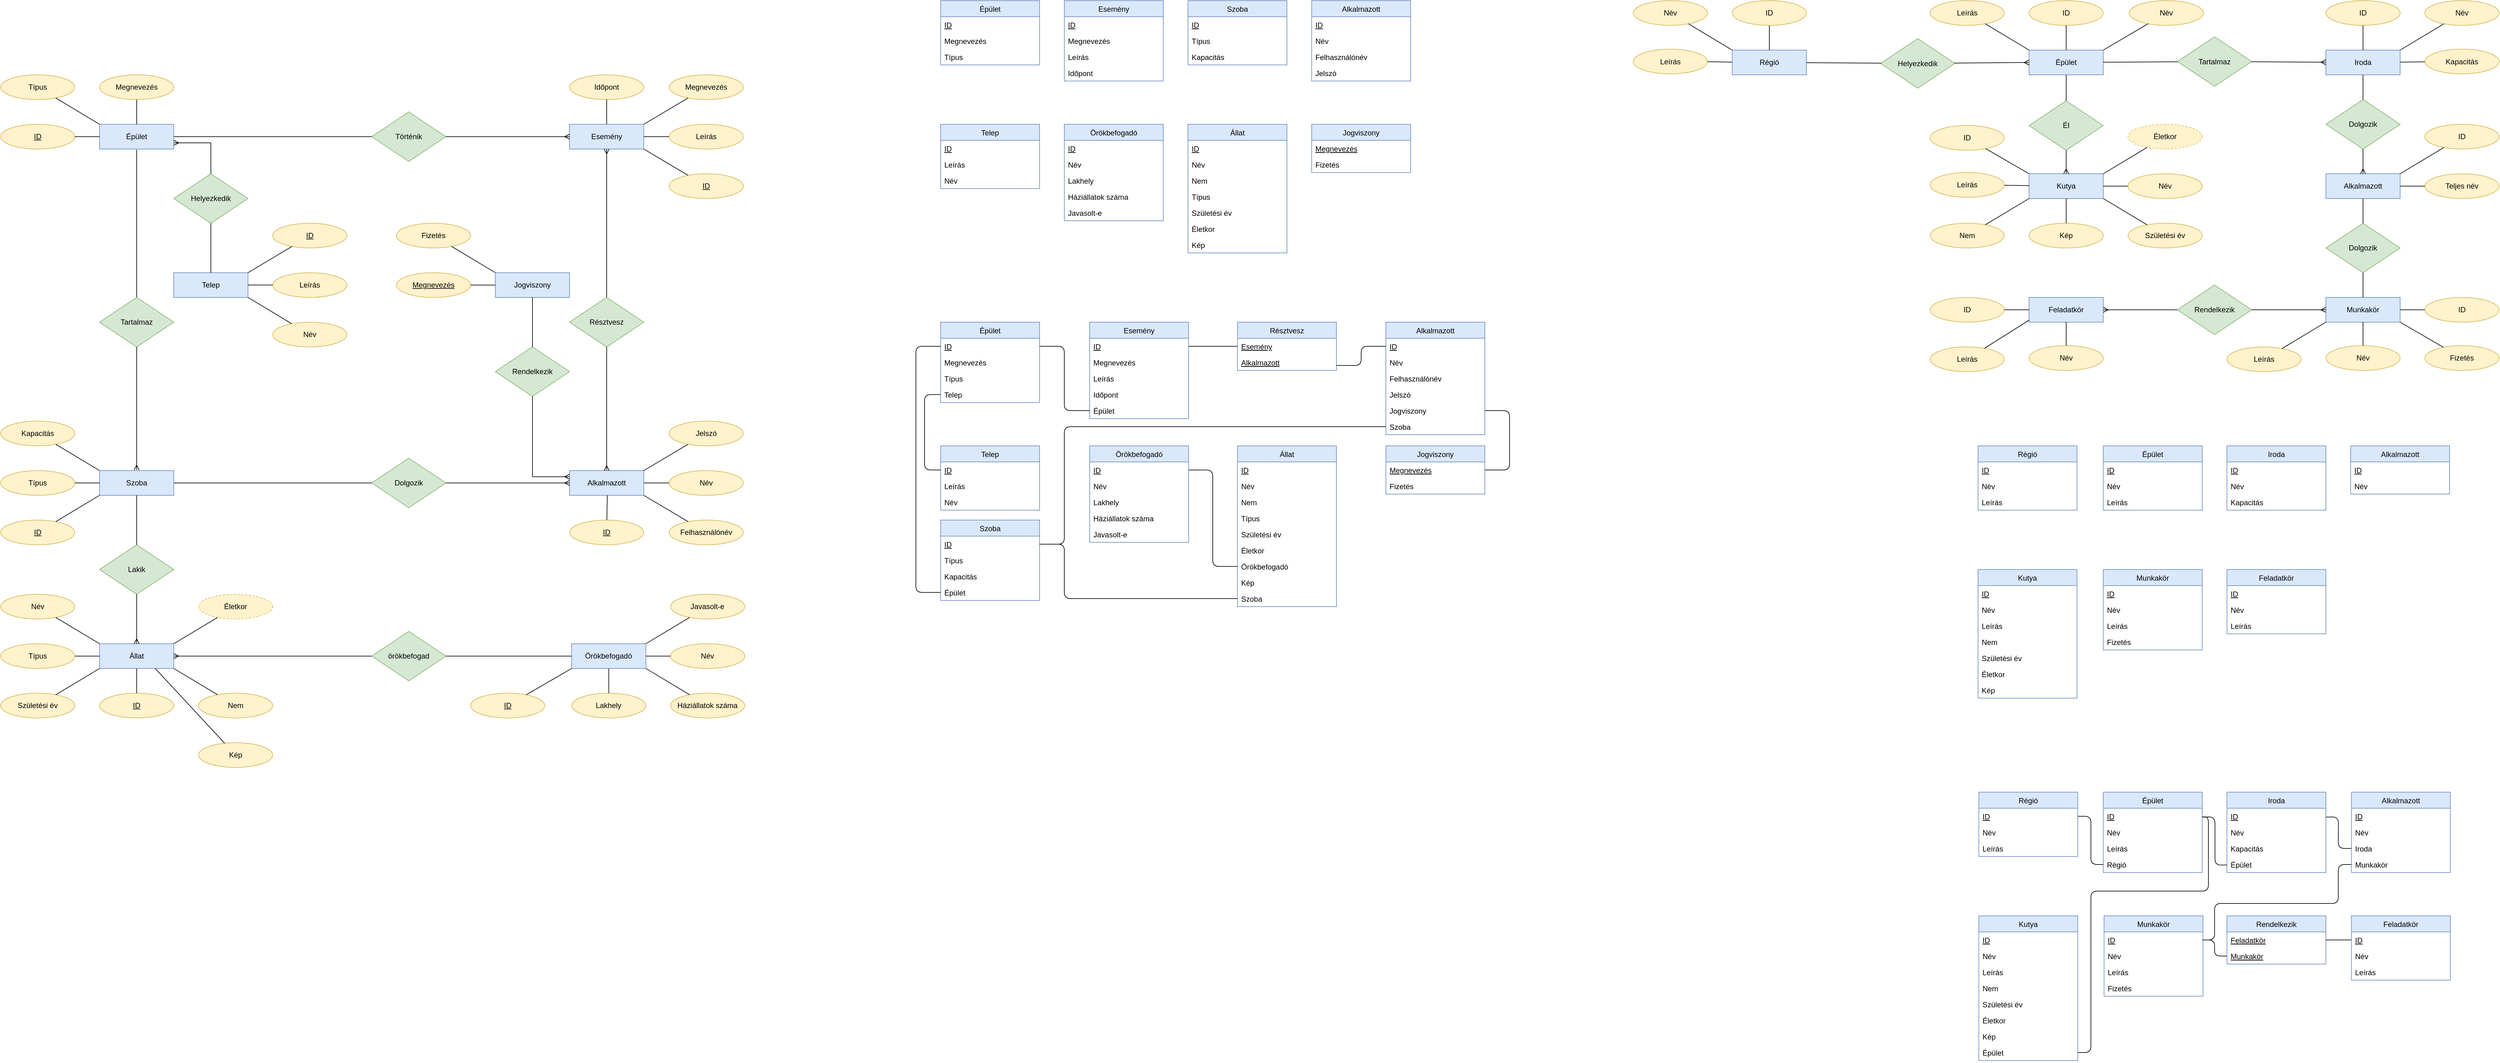 <mxfile version="14.5.1" type="device"><diagram id="u18SW2AZ_lB3MHqnyf4B" name="1 oldal"><mxGraphModel dx="1671" dy="1011" grid="1" gridSize="10" guides="1" tooltips="1" connect="1" arrows="1" fold="1" page="1" pageScale="1" pageWidth="827" pageHeight="1169" math="0" shadow="0"><root><mxCell id="0"/><mxCell id="1" parent="0"/><mxCell id="mSqwSO7IdRFljXTnR4P8-1" value="Épület" style="rounded=0;whiteSpace=wrap;html=1;fillColor=#dae8fc;strokeColor=#6c8ebf;" parent="1" vertex="1"><mxGeometry x="320" y="280" width="120" height="40" as="geometry"/></mxCell><mxCell id="mSqwSO7IdRFljXTnR4P8-2" value="Szoba" style="rounded=0;whiteSpace=wrap;html=1;fillColor=#dae8fc;strokeColor=#6c8ebf;" parent="1" vertex="1"><mxGeometry x="320" y="840" width="120" height="40" as="geometry"/></mxCell><mxCell id="mSqwSO7IdRFljXTnR4P8-3" value="Állat" style="rounded=0;whiteSpace=wrap;html=1;fillColor=#dae8fc;strokeColor=#6c8ebf;" parent="1" vertex="1"><mxGeometry x="320" y="1120" width="120" height="40" as="geometry"/></mxCell><mxCell id="mSqwSO7IdRFljXTnR4P8-4" value="Alkalmazott" style="rounded=0;whiteSpace=wrap;html=1;fillColor=#dae8fc;strokeColor=#6c8ebf;" parent="1" vertex="1"><mxGeometry x="1080" y="840" width="120" height="40" as="geometry"/></mxCell><mxCell id="mSqwSO7IdRFljXTnR4P8-6" value="Örökbefogadó" style="rounded=0;whiteSpace=wrap;html=1;fillColor=#dae8fc;strokeColor=#6c8ebf;" parent="1" vertex="1"><mxGeometry x="1083.37" y="1120" width="120" height="40" as="geometry"/></mxCell><mxCell id="mSqwSO7IdRFljXTnR4P8-7" value="Megnevezés" style="ellipse;whiteSpace=wrap;html=1;fillColor=#fff2cc;strokeColor=#d6b656;" parent="1" vertex="1"><mxGeometry x="320" y="200" width="120" height="40" as="geometry"/></mxCell><mxCell id="mSqwSO7IdRFljXTnR4P8-9" value="" style="endArrow=none;html=1;entryX=0.5;entryY=0;entryDx=0;entryDy=0;exitX=0.5;exitY=1;exitDx=0;exitDy=0;" parent="1" source="mSqwSO7IdRFljXTnR4P8-7" target="mSqwSO7IdRFljXTnR4P8-1" edge="1"><mxGeometry width="50" height="50" relative="1" as="geometry"><mxPoint x="390" y="340" as="sourcePoint"/><mxPoint x="440" y="290" as="targetPoint"/></mxGeometry></mxCell><mxCell id="mSqwSO7IdRFljXTnR4P8-11" value="Típus" style="ellipse;whiteSpace=wrap;html=1;fillColor=#fff2cc;strokeColor=#d6b656;" parent="1" vertex="1"><mxGeometry x="160" y="200" width="120" height="40" as="geometry"/></mxCell><mxCell id="mSqwSO7IdRFljXTnR4P8-13" value="" style="endArrow=none;html=1;exitX=0;exitY=0;exitDx=0;exitDy=0;" parent="1" source="mSqwSO7IdRFljXTnR4P8-1" target="mSqwSO7IdRFljXTnR4P8-11" edge="1"><mxGeometry width="50" height="50" relative="1" as="geometry"><mxPoint x="390" y="250" as="sourcePoint"/><mxPoint x="390" y="290.0" as="targetPoint"/></mxGeometry></mxCell><mxCell id="mSqwSO7IdRFljXTnR4P8-15" value="Tartalmaz" style="rhombus;whiteSpace=wrap;html=1;fillColor=#d5e8d4;strokeColor=#82b366;" parent="1" vertex="1"><mxGeometry x="320" y="560" width="120" height="80" as="geometry"/></mxCell><mxCell id="mSqwSO7IdRFljXTnR4P8-16" value="Dolgozik" style="rhombus;whiteSpace=wrap;html=1;fillColor=#d5e8d4;strokeColor=#82b366;" parent="1" vertex="1"><mxGeometry x="760" y="820" width="120" height="80" as="geometry"/></mxCell><mxCell id="mSqwSO7IdRFljXTnR4P8-17" value="Lakik" style="rhombus;whiteSpace=wrap;html=1;fillColor=#d5e8d4;strokeColor=#82b366;" parent="1" vertex="1"><mxGeometry x="320" y="960" width="120" height="80" as="geometry"/></mxCell><mxCell id="mSqwSO7IdRFljXTnR4P8-18" value="örökbefogad" style="rhombus;whiteSpace=wrap;html=1;fillColor=#d5e8d4;strokeColor=#82b366;" parent="1" vertex="1"><mxGeometry x="760" y="1100" width="120" height="80" as="geometry"/></mxCell><mxCell id="mSqwSO7IdRFljXTnR4P8-19" value="Kapacitás" style="ellipse;whiteSpace=wrap;html=1;fillColor=#fff2cc;strokeColor=#d6b656;" parent="1" vertex="1"><mxGeometry x="160" y="760" width="120" height="40" as="geometry"/></mxCell><mxCell id="mSqwSO7IdRFljXTnR4P8-20" value="Típus" style="ellipse;whiteSpace=wrap;html=1;fillColor=#fff2cc;strokeColor=#d6b656;" parent="1" vertex="1"><mxGeometry x="160" y="840" width="120" height="40" as="geometry"/></mxCell><mxCell id="mSqwSO7IdRFljXTnR4P8-21" value="Név" style="ellipse;whiteSpace=wrap;html=1;fillColor=#fff2cc;strokeColor=#d6b656;" parent="1" vertex="1"><mxGeometry x="160" y="1040" width="120" height="40" as="geometry"/></mxCell><mxCell id="mSqwSO7IdRFljXTnR4P8-22" value="Típus" style="ellipse;whiteSpace=wrap;html=1;fillColor=#fff2cc;strokeColor=#d6b656;" parent="1" vertex="1"><mxGeometry x="160" y="1120" width="120" height="40" as="geometry"/></mxCell><mxCell id="mSqwSO7IdRFljXTnR4P8-23" value="Születési év" style="ellipse;whiteSpace=wrap;html=1;fillColor=#fff2cc;strokeColor=#d6b656;" parent="1" vertex="1"><mxGeometry x="160" y="1200" width="120" height="40" as="geometry"/></mxCell><mxCell id="mSqwSO7IdRFljXTnR4P8-24" value="Nem" style="ellipse;whiteSpace=wrap;html=1;fillColor=#fff2cc;strokeColor=#d6b656;" parent="1" vertex="1"><mxGeometry x="480" y="1200" width="120" height="40" as="geometry"/></mxCell><mxCell id="mSqwSO7IdRFljXTnR4P8-25" value="&lt;u&gt;ID&lt;/u&gt;" style="ellipse;whiteSpace=wrap;html=1;fillColor=#fff2cc;strokeColor=#d6b656;" parent="1" vertex="1"><mxGeometry x="160" y="280" width="120" height="40" as="geometry"/></mxCell><mxCell id="mSqwSO7IdRFljXTnR4P8-26" value="&lt;u&gt;ID&lt;/u&gt;" style="ellipse;whiteSpace=wrap;html=1;fillColor=#fff2cc;strokeColor=#d6b656;" parent="1" vertex="1"><mxGeometry x="160" y="920" width="120" height="40" as="geometry"/></mxCell><mxCell id="mSqwSO7IdRFljXTnR4P8-27" value="&lt;u&gt;ID&lt;/u&gt;" style="ellipse;whiteSpace=wrap;html=1;fillColor=#fff2cc;strokeColor=#d6b656;" parent="1" vertex="1"><mxGeometry x="320" y="1200" width="120" height="40" as="geometry"/></mxCell><mxCell id="mSqwSO7IdRFljXTnR4P8-28" value="Név" style="ellipse;whiteSpace=wrap;html=1;fillColor=#fff2cc;strokeColor=#d6b656;" parent="1" vertex="1"><mxGeometry x="1241" y="840" width="120" height="40" as="geometry"/></mxCell><mxCell id="mSqwSO7IdRFljXTnR4P8-31" value="Felhasználónév" style="ellipse;whiteSpace=wrap;html=1;fillColor=#fff2cc;strokeColor=#d6b656;" parent="1" vertex="1"><mxGeometry x="1241" y="920" width="120" height="40" as="geometry"/></mxCell><mxCell id="mSqwSO7IdRFljXTnR4P8-32" value="Jelszó" style="ellipse;whiteSpace=wrap;html=1;fillColor=#fff2cc;strokeColor=#d6b656;" parent="1" vertex="1"><mxGeometry x="1241" y="760" width="120" height="40" as="geometry"/></mxCell><mxCell id="mSqwSO7IdRFljXTnR4P8-34" value="&lt;u&gt;ID&lt;/u&gt;" style="ellipse;whiteSpace=wrap;html=1;fillColor=#fff2cc;strokeColor=#d6b656;" parent="1" vertex="1"><mxGeometry x="1080" y="920" width="120" height="40" as="geometry"/></mxCell><mxCell id="mSqwSO7IdRFljXTnR4P8-35" value="Név" style="ellipse;whiteSpace=wrap;html=1;fillColor=#fff2cc;strokeColor=#d6b656;" parent="1" vertex="1"><mxGeometry x="1243.37" y="1120" width="120" height="40" as="geometry"/></mxCell><mxCell id="mSqwSO7IdRFljXTnR4P8-37" value="Lakhely" style="ellipse;whiteSpace=wrap;html=1;fillColor=#fff2cc;strokeColor=#d6b656;" parent="1" vertex="1"><mxGeometry x="1083.37" y="1200" width="120" height="40" as="geometry"/></mxCell><mxCell id="mSqwSO7IdRFljXTnR4P8-38" value="Háziállatok száma" style="ellipse;whiteSpace=wrap;html=1;fillColor=#fff2cc;strokeColor=#d6b656;" parent="1" vertex="1"><mxGeometry x="1243.37" y="1200" width="120" height="40" as="geometry"/></mxCell><mxCell id="mSqwSO7IdRFljXTnR4P8-39" value="Javasolt-e" style="ellipse;whiteSpace=wrap;html=1;fillColor=#fff2cc;strokeColor=#d6b656;" parent="1" vertex="1"><mxGeometry x="1243.37" y="1040" width="120" height="40" as="geometry"/></mxCell><mxCell id="mSqwSO7IdRFljXTnR4P8-42" value="Esemény" style="rounded=0;whiteSpace=wrap;html=1;fillColor=#dae8fc;strokeColor=#6c8ebf;" parent="1" vertex="1"><mxGeometry x="1080" y="280" width="120" height="40" as="geometry"/></mxCell><mxCell id="mSqwSO7IdRFljXTnR4P8-43" value="Időpont" style="ellipse;whiteSpace=wrap;html=1;fillColor=#fff2cc;strokeColor=#d6b656;" parent="1" vertex="1"><mxGeometry x="1080" y="200" width="120" height="40" as="geometry"/></mxCell><mxCell id="mSqwSO7IdRFljXTnR4P8-44" value="Megnevezés" style="ellipse;whiteSpace=wrap;html=1;fillColor=#fff2cc;strokeColor=#d6b656;" parent="1" vertex="1"><mxGeometry x="1241" y="200" width="120" height="40" as="geometry"/></mxCell><mxCell id="mSqwSO7IdRFljXTnR4P8-45" value="Leírás" style="ellipse;whiteSpace=wrap;html=1;fillColor=#fff2cc;strokeColor=#d6b656;" parent="1" vertex="1"><mxGeometry x="1241" y="280" width="120" height="40" as="geometry"/></mxCell><mxCell id="mSqwSO7IdRFljXTnR4P8-46" value="&lt;u&gt;ID&lt;/u&gt;" style="ellipse;whiteSpace=wrap;html=1;fillColor=#fff2cc;strokeColor=#d6b656;" parent="1" vertex="1"><mxGeometry x="1241" y="360" width="120" height="40" as="geometry"/></mxCell><mxCell id="mSqwSO7IdRFljXTnR4P8-48" value="Történik" style="rhombus;whiteSpace=wrap;html=1;fillColor=#d5e8d4;strokeColor=#82b366;" parent="1" vertex="1"><mxGeometry x="760" y="260" width="120" height="80" as="geometry"/></mxCell><mxCell id="mSqwSO7IdRFljXTnR4P8-49" value="" style="endArrow=none;html=1;entryX=0;entryY=0.5;entryDx=0;entryDy=0;" parent="1" source="mSqwSO7IdRFljXTnR4P8-25" target="mSqwSO7IdRFljXTnR4P8-1" edge="1"><mxGeometry width="50" height="50" relative="1" as="geometry"><mxPoint x="280" y="300" as="sourcePoint"/><mxPoint x="350" y="370" as="targetPoint"/></mxGeometry></mxCell><mxCell id="mSqwSO7IdRFljXTnR4P8-51" value="" style="endArrow=none;html=1;exitX=0;exitY=0;exitDx=0;exitDy=0;" parent="1" source="mSqwSO7IdRFljXTnR4P8-2" target="mSqwSO7IdRFljXTnR4P8-19" edge="1"><mxGeometry width="50" height="50" relative="1" as="geometry"><mxPoint x="300" y="520.0" as="sourcePoint"/><mxPoint x="340" y="520.0" as="targetPoint"/></mxGeometry></mxCell><mxCell id="mSqwSO7IdRFljXTnR4P8-52" value="" style="endArrow=none;html=1;" parent="1" source="mSqwSO7IdRFljXTnR4P8-2" target="mSqwSO7IdRFljXTnR4P8-20" edge="1"><mxGeometry width="50" height="50" relative="1" as="geometry"><mxPoint x="330" y="850" as="sourcePoint"/><mxPoint x="259.139" y="807.483" as="targetPoint"/></mxGeometry></mxCell><mxCell id="mSqwSO7IdRFljXTnR4P8-54" value="" style="endArrow=none;html=1;entryX=0;entryY=1;entryDx=0;entryDy=0;" parent="1" source="mSqwSO7IdRFljXTnR4P8-26" target="mSqwSO7IdRFljXTnR4P8-2" edge="1"><mxGeometry width="50" height="50" relative="1" as="geometry"><mxPoint x="340" y="880" as="sourcePoint"/><mxPoint x="300" y="880" as="targetPoint"/></mxGeometry></mxCell><mxCell id="mSqwSO7IdRFljXTnR4P8-55" value="" style="endArrow=none;html=1;exitX=0;exitY=0;exitDx=0;exitDy=0;" parent="1" source="mSqwSO7IdRFljXTnR4P8-3" target="mSqwSO7IdRFljXTnR4P8-21" edge="1"><mxGeometry width="50" height="50" relative="1" as="geometry"><mxPoint x="350" y="890" as="sourcePoint"/><mxPoint x="310" y="890" as="targetPoint"/></mxGeometry></mxCell><mxCell id="mSqwSO7IdRFljXTnR4P8-56" value="" style="endArrow=none;html=1;exitX=1;exitY=1;exitDx=0;exitDy=0;" parent="1" source="mSqwSO7IdRFljXTnR4P8-3" target="mSqwSO7IdRFljXTnR4P8-24" edge="1"><mxGeometry width="50" height="50" relative="1" as="geometry"><mxPoint x="330" y="1130" as="sourcePoint"/><mxPoint x="259.139" y="1087.483" as="targetPoint"/></mxGeometry></mxCell><mxCell id="mSqwSO7IdRFljXTnR4P8-58" value="" style="endArrow=none;html=1;exitX=0.5;exitY=1;exitDx=0;exitDy=0;entryX=0.5;entryY=0;entryDx=0;entryDy=0;" parent="1" source="mSqwSO7IdRFljXTnR4P8-3" target="mSqwSO7IdRFljXTnR4P8-27" edge="1"><mxGeometry width="50" height="50" relative="1" as="geometry"><mxPoint x="450" y="1170" as="sourcePoint"/><mxPoint x="520.861" y="1212.517" as="targetPoint"/></mxGeometry></mxCell><mxCell id="mSqwSO7IdRFljXTnR4P8-59" value="" style="endArrow=none;html=1;exitX=0;exitY=1;exitDx=0;exitDy=0;" parent="1" source="mSqwSO7IdRFljXTnR4P8-3" target="mSqwSO7IdRFljXTnR4P8-23" edge="1"><mxGeometry width="50" height="50" relative="1" as="geometry"><mxPoint x="390" y="1170" as="sourcePoint"/><mxPoint x="390" y="1210" as="targetPoint"/></mxGeometry></mxCell><mxCell id="mSqwSO7IdRFljXTnR4P8-60" value="" style="endArrow=none;html=1;exitX=0;exitY=0.5;exitDx=0;exitDy=0;entryX=1;entryY=0.5;entryDx=0;entryDy=0;" parent="1" source="mSqwSO7IdRFljXTnR4P8-3" target="mSqwSO7IdRFljXTnR4P8-22" edge="1"><mxGeometry width="50" height="50" relative="1" as="geometry"><mxPoint x="330" y="1170" as="sourcePoint"/><mxPoint x="259.139" y="1212.517" as="targetPoint"/></mxGeometry></mxCell><mxCell id="mSqwSO7IdRFljXTnR4P8-62" value="" style="endArrow=none;html=1;entryX=0.5;entryY=1;entryDx=0;entryDy=0;" parent="1" source="mSqwSO7IdRFljXTnR4P8-37" target="mSqwSO7IdRFljXTnR4P8-6" edge="1"><mxGeometry width="50" height="50" relative="1" as="geometry"><mxPoint x="1022.509" y="1212.517" as="sourcePoint"/><mxPoint x="1093.37" y="1170" as="targetPoint"/></mxGeometry></mxCell><mxCell id="mSqwSO7IdRFljXTnR4P8-63" value="" style="endArrow=none;html=1;entryX=1;entryY=1;entryDx=0;entryDy=0;" parent="1" source="mSqwSO7IdRFljXTnR4P8-38" target="mSqwSO7IdRFljXTnR4P8-6" edge="1"><mxGeometry width="50" height="50" relative="1" as="geometry"><mxPoint x="1032.509" y="1222.517" as="sourcePoint"/><mxPoint x="1103.37" y="1180" as="targetPoint"/></mxGeometry></mxCell><mxCell id="mSqwSO7IdRFljXTnR4P8-64" value="" style="endArrow=none;html=1;entryX=1;entryY=0.5;entryDx=0;entryDy=0;exitX=0;exitY=0.5;exitDx=0;exitDy=0;" parent="1" source="mSqwSO7IdRFljXTnR4P8-35" target="mSqwSO7IdRFljXTnR4P8-6" edge="1"><mxGeometry width="50" height="50" relative="1" as="geometry"><mxPoint x="1284.231" y="1212.517" as="sourcePoint"/><mxPoint x="1213.37" y="1170" as="targetPoint"/></mxGeometry></mxCell><mxCell id="mSqwSO7IdRFljXTnR4P8-65" value="" style="endArrow=none;html=1;entryX=1;entryY=0;entryDx=0;entryDy=0;" parent="1" source="mSqwSO7IdRFljXTnR4P8-39" target="mSqwSO7IdRFljXTnR4P8-6" edge="1"><mxGeometry width="50" height="50" relative="1" as="geometry"><mxPoint x="1253.37" y="1150" as="sourcePoint"/><mxPoint x="1213.37" y="1150" as="targetPoint"/></mxGeometry></mxCell><mxCell id="mSqwSO7IdRFljXTnR4P8-68" value="" style="endArrow=none;html=1;exitX=1;exitY=1;exitDx=0;exitDy=0;" parent="1" source="mSqwSO7IdRFljXTnR4P8-4" target="mSqwSO7IdRFljXTnR4P8-31" edge="1"><mxGeometry width="50" height="50" relative="1" as="geometry"><mxPoint x="1153.37" y="890" as="sourcePoint"/><mxPoint x="1153.37" y="930" as="targetPoint"/></mxGeometry></mxCell><mxCell id="mSqwSO7IdRFljXTnR4P8-69" value="" style="endArrow=none;html=1;exitX=1;exitY=0.5;exitDx=0;exitDy=0;" parent="1" source="mSqwSO7IdRFljXTnR4P8-4" target="mSqwSO7IdRFljXTnR4P8-28" edge="1"><mxGeometry width="50" height="50" relative="1" as="geometry"><mxPoint x="1213.37" y="890" as="sourcePoint"/><mxPoint x="1284.231" y="932.517" as="targetPoint"/></mxGeometry></mxCell><mxCell id="mSqwSO7IdRFljXTnR4P8-70" value="" style="endArrow=none;html=1;exitX=1;exitY=0;exitDx=0;exitDy=0;" parent="1" source="mSqwSO7IdRFljXTnR4P8-4" target="mSqwSO7IdRFljXTnR4P8-32" edge="1"><mxGeometry width="50" height="50" relative="1" as="geometry"><mxPoint x="1213.37" y="870" as="sourcePoint"/><mxPoint x="1253.37" y="870" as="targetPoint"/></mxGeometry></mxCell><mxCell id="mSqwSO7IdRFljXTnR4P8-71" value="" style="endArrow=none;html=1;" parent="1" target="mSqwSO7IdRFljXTnR4P8-34" edge="1"><mxGeometry width="50" height="50" relative="1" as="geometry"><mxPoint x="1141" y="880" as="sourcePoint"/><mxPoint x="1284.231" y="807.483" as="targetPoint"/></mxGeometry></mxCell><mxCell id="mSqwSO7IdRFljXTnR4P8-73" value="" style="endArrow=none;html=1;entryX=1;entryY=1;entryDx=0;entryDy=0;" parent="1" source="mSqwSO7IdRFljXTnR4P8-46" target="mSqwSO7IdRFljXTnR4P8-42" edge="1"><mxGeometry width="50" height="50" relative="1" as="geometry"><mxPoint x="1163.37" y="660" as="sourcePoint"/><mxPoint x="1163.37" y="620" as="targetPoint"/></mxGeometry></mxCell><mxCell id="mSqwSO7IdRFljXTnR4P8-74" value="" style="endArrow=none;html=1;entryX=1;entryY=0.5;entryDx=0;entryDy=0;exitX=0;exitY=0.5;exitDx=0;exitDy=0;" parent="1" source="mSqwSO7IdRFljXTnR4P8-45" target="mSqwSO7IdRFljXTnR4P8-42" edge="1"><mxGeometry width="50" height="50" relative="1" as="geometry"><mxPoint x="1284.231" y="372.517" as="sourcePoint"/><mxPoint x="1213.37" y="330" as="targetPoint"/></mxGeometry></mxCell><mxCell id="mSqwSO7IdRFljXTnR4P8-75" value="" style="endArrow=none;html=1;entryX=1;entryY=0;entryDx=0;entryDy=0;" parent="1" source="mSqwSO7IdRFljXTnR4P8-44" target="mSqwSO7IdRFljXTnR4P8-42" edge="1"><mxGeometry width="50" height="50" relative="1" as="geometry"><mxPoint x="1253.37" y="310" as="sourcePoint"/><mxPoint x="1213.37" y="310" as="targetPoint"/></mxGeometry></mxCell><mxCell id="mSqwSO7IdRFljXTnR4P8-76" value="" style="endArrow=none;html=1;entryX=0.5;entryY=0;entryDx=0;entryDy=0;exitX=0.5;exitY=1;exitDx=0;exitDy=0;" parent="1" source="mSqwSO7IdRFljXTnR4P8-43" target="mSqwSO7IdRFljXTnR4P8-42" edge="1"><mxGeometry width="50" height="50" relative="1" as="geometry"><mxPoint x="1284.231" y="247.483" as="sourcePoint"/><mxPoint x="1213.37" y="290" as="targetPoint"/></mxGeometry></mxCell><mxCell id="mSqwSO7IdRFljXTnR4P8-78" value="" style="endArrow=none;html=1;startArrow=ERmany;startFill=0;exitX=0.5;exitY=1;exitDx=0;exitDy=0;entryX=0.5;entryY=0;entryDx=0;entryDy=0;" parent="1" source="mSqwSO7IdRFljXTnR4P8-42" target="mSqwSO7IdRFljXTnR4P8-79" edge="1"><mxGeometry width="50" height="50" relative="1" as="geometry"><mxPoint x="1043.37" y="420" as="sourcePoint"/><mxPoint x="1093.37" y="370" as="targetPoint"/></mxGeometry></mxCell><mxCell id="mSqwSO7IdRFljXTnR4P8-79" value="Résztvesz" style="rhombus;whiteSpace=wrap;html=1;fillColor=#d5e8d4;strokeColor=#82b366;" parent="1" vertex="1"><mxGeometry x="1080" y="560" width="120" height="80" as="geometry"/></mxCell><mxCell id="mSqwSO7IdRFljXTnR4P8-80" value="" style="endArrow=none;html=1;startArrow=ERmany;startFill=0;exitX=0.5;exitY=0;exitDx=0;exitDy=0;entryX=0.5;entryY=1;entryDx=0;entryDy=0;" parent="1" source="mSqwSO7IdRFljXTnR4P8-4" target="mSqwSO7IdRFljXTnR4P8-79" edge="1"><mxGeometry width="50" height="50" relative="1" as="geometry"><mxPoint x="1153.37" y="530" as="sourcePoint"/><mxPoint x="1153.37" y="650" as="targetPoint"/></mxGeometry></mxCell><mxCell id="mSqwSO7IdRFljXTnR4P8-83" value="" style="endArrow=none;html=1;startArrow=ERmany;startFill=0;exitX=0;exitY=0.5;exitDx=0;exitDy=0;entryX=1;entryY=0.5;entryDx=0;entryDy=0;" parent="1" source="mSqwSO7IdRFljXTnR4P8-42" target="mSqwSO7IdRFljXTnR4P8-48" edge="1"><mxGeometry width="50" height="50" relative="1" as="geometry"><mxPoint x="570" y="320" as="sourcePoint"/><mxPoint x="760" y="300" as="targetPoint"/></mxGeometry></mxCell><mxCell id="mSqwSO7IdRFljXTnR4P8-85" value="" style="endArrow=none;html=1;entryX=0;entryY=0.5;entryDx=0;entryDy=0;exitX=1;exitY=0.5;exitDx=0;exitDy=0;" parent="1" source="mSqwSO7IdRFljXTnR4P8-1" target="mSqwSO7IdRFljXTnR4P8-48" edge="1"><mxGeometry width="50" height="50" relative="1" as="geometry"><mxPoint x="939.139" y="247.483" as="sourcePoint"/><mxPoint x="1010" y="290" as="targetPoint"/></mxGeometry></mxCell><mxCell id="mSqwSO7IdRFljXTnR4P8-87" value="" style="endArrow=none;html=1;entryX=0.5;entryY=0;entryDx=0;entryDy=0;" parent="1" target="mSqwSO7IdRFljXTnR4P8-15" edge="1"><mxGeometry width="50" height="50" relative="1" as="geometry"><mxPoint x="380" y="321" as="sourcePoint"/><mxPoint x="650" y="310" as="targetPoint"/></mxGeometry></mxCell><mxCell id="mSqwSO7IdRFljXTnR4P8-89" value="" style="endArrow=none;html=1;startArrow=ERmany;startFill=0;entryX=0.5;entryY=1;entryDx=0;entryDy=0;" parent="1" target="mSqwSO7IdRFljXTnR4P8-15" edge="1"><mxGeometry width="50" height="50" relative="1" as="geometry"><mxPoint x="380" y="839" as="sourcePoint"/><mxPoint x="770" y="510" as="targetPoint"/></mxGeometry></mxCell><mxCell id="mSqwSO7IdRFljXTnR4P8-91" value="" style="endArrow=none;html=1;entryX=0.5;entryY=0;entryDx=0;entryDy=0;exitX=0.5;exitY=1;exitDx=0;exitDy=0;" parent="1" source="mSqwSO7IdRFljXTnR4P8-2" target="mSqwSO7IdRFljXTnR4P8-17" edge="1"><mxGeometry width="50" height="50" relative="1" as="geometry"><mxPoint x="400" y="890" as="sourcePoint"/><mxPoint x="400" y="1009" as="targetPoint"/></mxGeometry></mxCell><mxCell id="mSqwSO7IdRFljXTnR4P8-93" value="" style="endArrow=none;html=1;startArrow=ERmany;startFill=0;entryX=0.5;entryY=1;entryDx=0;entryDy=0;exitX=0.5;exitY=0;exitDx=0;exitDy=0;" parent="1" source="mSqwSO7IdRFljXTnR4P8-3" target="mSqwSO7IdRFljXTnR4P8-17" edge="1"><mxGeometry width="50" height="50" relative="1" as="geometry"><mxPoint x="413" y="1109" as="sourcePoint"/><mxPoint x="413" y="990" as="targetPoint"/></mxGeometry></mxCell><mxCell id="mSqwSO7IdRFljXTnR4P8-95" value="" style="endArrow=none;html=1;entryX=0;entryY=0.5;entryDx=0;entryDy=0;exitX=1;exitY=0.5;exitDx=0;exitDy=0;" parent="1" source="mSqwSO7IdRFljXTnR4P8-2" target="mSqwSO7IdRFljXTnR4P8-16" edge="1"><mxGeometry width="50" height="50" relative="1" as="geometry"><mxPoint x="500" y="870" as="sourcePoint"/><mxPoint x="500" y="950" as="targetPoint"/></mxGeometry></mxCell><mxCell id="mSqwSO7IdRFljXTnR4P8-97" value="" style="endArrow=none;html=1;startArrow=ERmany;startFill=0;entryX=1;entryY=0.5;entryDx=0;entryDy=0;" parent="1" source="mSqwSO7IdRFljXTnR4P8-4" target="mSqwSO7IdRFljXTnR4P8-16" edge="1"><mxGeometry width="50" height="50" relative="1" as="geometry"><mxPoint x="1080" y="860" as="sourcePoint"/><mxPoint x="820" y="859" as="targetPoint"/></mxGeometry></mxCell><mxCell id="mSqwSO7IdRFljXTnR4P8-99" value="" style="endArrow=none;html=1;startArrow=ERmany;startFill=0;entryX=0;entryY=0.5;entryDx=0;entryDy=0;exitX=1;exitY=0.5;exitDx=0;exitDy=0;" parent="1" source="mSqwSO7IdRFljXTnR4P8-3" target="mSqwSO7IdRFljXTnR4P8-18" edge="1"><mxGeometry width="50" height="50" relative="1" as="geometry"><mxPoint x="947" y="1059.5" as="sourcePoint"/><mxPoint x="747" y="1060.5" as="targetPoint"/></mxGeometry></mxCell><mxCell id="mSqwSO7IdRFljXTnR4P8-101" value="" style="endArrow=none;html=1;exitX=1;exitY=0.5;exitDx=0;exitDy=0;entryX=0;entryY=0.5;entryDx=0;entryDy=0;" parent="1" source="mSqwSO7IdRFljXTnR4P8-18" target="mSqwSO7IdRFljXTnR4P8-6" edge="1"><mxGeometry width="50" height="50" relative="1" as="geometry"><mxPoint x="790" y="1079" as="sourcePoint"/><mxPoint x="450" y="1140" as="targetPoint"/></mxGeometry></mxCell><mxCell id="onhBjbuUbGaA4qUDEB0M-1" value="Épület" style="swimlane;fontStyle=0;childLayout=stackLayout;horizontal=1;startSize=26;horizontalStack=0;resizeParent=1;resizeParentMax=0;resizeLast=0;collapsible=1;marginBottom=0;fillColor=#dae8fc;strokeColor=#6c8ebf;" parent="1" vertex="1"><mxGeometry x="1680" y="80" width="160" height="104" as="geometry"/></mxCell><mxCell id="onhBjbuUbGaA4qUDEB0M-2" value="ID" style="text;strokeColor=none;fillColor=none;align=left;verticalAlign=top;spacingLeft=4;spacingRight=4;overflow=hidden;rotatable=0;points=[[0,0.5],[1,0.5]];portConstraint=eastwest;fontStyle=4" parent="onhBjbuUbGaA4qUDEB0M-1" vertex="1"><mxGeometry y="26" width="160" height="26" as="geometry"/></mxCell><mxCell id="onhBjbuUbGaA4qUDEB0M-4" value="Megnevezés" style="text;strokeColor=none;fillColor=none;align=left;verticalAlign=top;spacingLeft=4;spacingRight=4;overflow=hidden;rotatable=0;points=[[0,0.5],[1,0.5]];portConstraint=eastwest;" parent="onhBjbuUbGaA4qUDEB0M-1" vertex="1"><mxGeometry y="52" width="160" height="26" as="geometry"/></mxCell><mxCell id="onhBjbuUbGaA4qUDEB0M-26" value="Típus" style="text;strokeColor=none;fillColor=none;align=left;verticalAlign=top;spacingLeft=4;spacingRight=4;overflow=hidden;rotatable=0;points=[[0,0.5],[1,0.5]];portConstraint=eastwest;" parent="onhBjbuUbGaA4qUDEB0M-1" vertex="1"><mxGeometry y="78" width="160" height="26" as="geometry"/></mxCell><mxCell id="onhBjbuUbGaA4qUDEB0M-5" value="Esemény" style="swimlane;fontStyle=0;childLayout=stackLayout;horizontal=1;startSize=26;horizontalStack=0;resizeParent=1;resizeParentMax=0;resizeLast=0;collapsible=1;marginBottom=0;fillColor=#dae8fc;strokeColor=#6c8ebf;" parent="1" vertex="1"><mxGeometry x="1880" y="80" width="160" height="130" as="geometry"/></mxCell><mxCell id="onhBjbuUbGaA4qUDEB0M-6" value="ID" style="text;strokeColor=none;fillColor=none;align=left;verticalAlign=top;spacingLeft=4;spacingRight=4;overflow=hidden;rotatable=0;points=[[0,0.5],[1,0.5]];portConstraint=eastwest;fontStyle=4" parent="onhBjbuUbGaA4qUDEB0M-5" vertex="1"><mxGeometry y="26" width="160" height="26" as="geometry"/></mxCell><mxCell id="onhBjbuUbGaA4qUDEB0M-7" value="Megnevezés" style="text;strokeColor=none;fillColor=none;align=left;verticalAlign=top;spacingLeft=4;spacingRight=4;overflow=hidden;rotatable=0;points=[[0,0.5],[1,0.5]];portConstraint=eastwest;" parent="onhBjbuUbGaA4qUDEB0M-5" vertex="1"><mxGeometry y="52" width="160" height="26" as="geometry"/></mxCell><mxCell id="onhBjbuUbGaA4qUDEB0M-8" value="Leírás" style="text;strokeColor=none;fillColor=none;align=left;verticalAlign=top;spacingLeft=4;spacingRight=4;overflow=hidden;rotatable=0;points=[[0,0.5],[1,0.5]];portConstraint=eastwest;" parent="onhBjbuUbGaA4qUDEB0M-5" vertex="1"><mxGeometry y="78" width="160" height="26" as="geometry"/></mxCell><mxCell id="onhBjbuUbGaA4qUDEB0M-25" value="Időpont" style="text;strokeColor=none;fillColor=none;align=left;verticalAlign=top;spacingLeft=4;spacingRight=4;overflow=hidden;rotatable=0;points=[[0,0.5],[1,0.5]];portConstraint=eastwest;" parent="onhBjbuUbGaA4qUDEB0M-5" vertex="1"><mxGeometry y="104" width="160" height="26" as="geometry"/></mxCell><mxCell id="onhBjbuUbGaA4qUDEB0M-9" value="Szoba" style="swimlane;fontStyle=0;childLayout=stackLayout;horizontal=1;startSize=26;horizontalStack=0;resizeParent=1;resizeParentMax=0;resizeLast=0;collapsible=1;marginBottom=0;fillColor=#dae8fc;strokeColor=#6c8ebf;" parent="1" vertex="1"><mxGeometry x="2080" y="80" width="160" height="104" as="geometry"/></mxCell><mxCell id="onhBjbuUbGaA4qUDEB0M-10" value="ID" style="text;strokeColor=none;fillColor=none;align=left;verticalAlign=top;spacingLeft=4;spacingRight=4;overflow=hidden;rotatable=0;points=[[0,0.5],[1,0.5]];portConstraint=eastwest;fontStyle=4" parent="onhBjbuUbGaA4qUDEB0M-9" vertex="1"><mxGeometry y="26" width="160" height="26" as="geometry"/></mxCell><mxCell id="onhBjbuUbGaA4qUDEB0M-11" value="Típus" style="text;strokeColor=none;fillColor=none;align=left;verticalAlign=top;spacingLeft=4;spacingRight=4;overflow=hidden;rotatable=0;points=[[0,0.5],[1,0.5]];portConstraint=eastwest;" parent="onhBjbuUbGaA4qUDEB0M-9" vertex="1"><mxGeometry y="52" width="160" height="26" as="geometry"/></mxCell><mxCell id="onhBjbuUbGaA4qUDEB0M-12" value="Kapacitás" style="text;strokeColor=none;fillColor=none;align=left;verticalAlign=top;spacingLeft=4;spacingRight=4;overflow=hidden;rotatable=0;points=[[0,0.5],[1,0.5]];portConstraint=eastwest;" parent="onhBjbuUbGaA4qUDEB0M-9" vertex="1"><mxGeometry y="78" width="160" height="26" as="geometry"/></mxCell><mxCell id="onhBjbuUbGaA4qUDEB0M-13" value="Alkalmazott" style="swimlane;fontStyle=0;childLayout=stackLayout;horizontal=1;startSize=26;horizontalStack=0;resizeParent=1;resizeParentMax=0;resizeLast=0;collapsible=1;marginBottom=0;fillColor=#dae8fc;strokeColor=#6c8ebf;" parent="1" vertex="1"><mxGeometry x="2280" y="80" width="160" height="130" as="geometry"/></mxCell><mxCell id="onhBjbuUbGaA4qUDEB0M-14" value="ID" style="text;strokeColor=none;fillColor=none;align=left;verticalAlign=top;spacingLeft=4;spacingRight=4;overflow=hidden;rotatable=0;points=[[0,0.5],[1,0.5]];portConstraint=eastwest;fontStyle=4" parent="onhBjbuUbGaA4qUDEB0M-13" vertex="1"><mxGeometry y="26" width="160" height="26" as="geometry"/></mxCell><mxCell id="onhBjbuUbGaA4qUDEB0M-15" value="Név" style="text;strokeColor=none;fillColor=none;align=left;verticalAlign=top;spacingLeft=4;spacingRight=4;overflow=hidden;rotatable=0;points=[[0,0.5],[1,0.5]];portConstraint=eastwest;" parent="onhBjbuUbGaA4qUDEB0M-13" vertex="1"><mxGeometry y="52" width="160" height="26" as="geometry"/></mxCell><mxCell id="onhBjbuUbGaA4qUDEB0M-16" value="Felhasználónév" style="text;strokeColor=none;fillColor=none;align=left;verticalAlign=top;spacingLeft=4;spacingRight=4;overflow=hidden;rotatable=0;points=[[0,0.5],[1,0.5]];portConstraint=eastwest;" parent="onhBjbuUbGaA4qUDEB0M-13" vertex="1"><mxGeometry y="78" width="160" height="26" as="geometry"/></mxCell><mxCell id="onhBjbuUbGaA4qUDEB0M-29" value="Jelszó" style="text;strokeColor=none;fillColor=none;align=left;verticalAlign=top;spacingLeft=4;spacingRight=4;overflow=hidden;rotatable=0;points=[[0,0.5],[1,0.5]];portConstraint=eastwest;" parent="onhBjbuUbGaA4qUDEB0M-13" vertex="1"><mxGeometry y="104" width="160" height="26" as="geometry"/></mxCell><mxCell id="onhBjbuUbGaA4qUDEB0M-17" value="Állat" style="swimlane;fontStyle=0;childLayout=stackLayout;horizontal=1;startSize=26;horizontalStack=0;resizeParent=1;resizeParentMax=0;resizeLast=0;collapsible=1;marginBottom=0;fillColor=#dae8fc;strokeColor=#6c8ebf;" parent="1" vertex="1"><mxGeometry x="2080" y="280" width="160" height="208" as="geometry"/></mxCell><mxCell id="onhBjbuUbGaA4qUDEB0M-18" value="ID" style="text;strokeColor=none;fillColor=none;align=left;verticalAlign=top;spacingLeft=4;spacingRight=4;overflow=hidden;rotatable=0;points=[[0,0.5],[1,0.5]];portConstraint=eastwest;fontStyle=4" parent="onhBjbuUbGaA4qUDEB0M-17" vertex="1"><mxGeometry y="26" width="160" height="26" as="geometry"/></mxCell><mxCell id="onhBjbuUbGaA4qUDEB0M-19" value="Név" style="text;strokeColor=none;fillColor=none;align=left;verticalAlign=top;spacingLeft=4;spacingRight=4;overflow=hidden;rotatable=0;points=[[0,0.5],[1,0.5]];portConstraint=eastwest;" parent="onhBjbuUbGaA4qUDEB0M-17" vertex="1"><mxGeometry y="52" width="160" height="26" as="geometry"/></mxCell><mxCell id="onhBjbuUbGaA4qUDEB0M-20" value="Nem" style="text;strokeColor=none;fillColor=none;align=left;verticalAlign=top;spacingLeft=4;spacingRight=4;overflow=hidden;rotatable=0;points=[[0,0.5],[1,0.5]];portConstraint=eastwest;" parent="onhBjbuUbGaA4qUDEB0M-17" vertex="1"><mxGeometry y="78" width="160" height="26" as="geometry"/></mxCell><mxCell id="onhBjbuUbGaA4qUDEB0M-32" value="Típus" style="text;strokeColor=none;fillColor=none;align=left;verticalAlign=top;spacingLeft=4;spacingRight=4;overflow=hidden;rotatable=0;points=[[0,0.5],[1,0.5]];portConstraint=eastwest;" parent="onhBjbuUbGaA4qUDEB0M-17" vertex="1"><mxGeometry y="104" width="160" height="26" as="geometry"/></mxCell><mxCell id="onhBjbuUbGaA4qUDEB0M-33" value="Születési év" style="text;strokeColor=none;fillColor=none;align=left;verticalAlign=top;spacingLeft=4;spacingRight=4;overflow=hidden;rotatable=0;points=[[0,0.5],[1,0.5]];portConstraint=eastwest;" parent="onhBjbuUbGaA4qUDEB0M-17" vertex="1"><mxGeometry y="130" width="160" height="26" as="geometry"/></mxCell><mxCell id="onhBjbuUbGaA4qUDEB0M-166" value="Életkor" style="text;strokeColor=none;fillColor=none;align=left;verticalAlign=top;spacingLeft=4;spacingRight=4;overflow=hidden;rotatable=0;points=[[0,0.5],[1,0.5]];portConstraint=eastwest;" parent="onhBjbuUbGaA4qUDEB0M-17" vertex="1"><mxGeometry y="156" width="160" height="26" as="geometry"/></mxCell><mxCell id="UHnT89n6zXnSvd4v8cK5-3" value="Kép" style="text;strokeColor=none;fillColor=none;align=left;verticalAlign=top;spacingLeft=4;spacingRight=4;overflow=hidden;rotatable=0;points=[[0,0.5],[1,0.5]];portConstraint=eastwest;" parent="onhBjbuUbGaA4qUDEB0M-17" vertex="1"><mxGeometry y="182" width="160" height="26" as="geometry"/></mxCell><mxCell id="onhBjbuUbGaA4qUDEB0M-21" value="Örökbefogadó" style="swimlane;fontStyle=0;childLayout=stackLayout;horizontal=1;startSize=26;horizontalStack=0;resizeParent=1;resizeParentMax=0;resizeLast=0;collapsible=1;marginBottom=0;fillColor=#dae8fc;strokeColor=#6c8ebf;" parent="1" vertex="1"><mxGeometry x="1880" y="280" width="160" height="156" as="geometry"/></mxCell><mxCell id="onhBjbuUbGaA4qUDEB0M-22" value="ID" style="text;strokeColor=none;fillColor=none;align=left;verticalAlign=top;spacingLeft=4;spacingRight=4;overflow=hidden;rotatable=0;points=[[0,0.5],[1,0.5]];portConstraint=eastwest;fontStyle=4" parent="onhBjbuUbGaA4qUDEB0M-21" vertex="1"><mxGeometry y="26" width="160" height="26" as="geometry"/></mxCell><mxCell id="onhBjbuUbGaA4qUDEB0M-23" value="Név" style="text;strokeColor=none;fillColor=none;align=left;verticalAlign=top;spacingLeft=4;spacingRight=4;overflow=hidden;rotatable=0;points=[[0,0.5],[1,0.5]];portConstraint=eastwest;" parent="onhBjbuUbGaA4qUDEB0M-21" vertex="1"><mxGeometry y="52" width="160" height="26" as="geometry"/></mxCell><mxCell id="onhBjbuUbGaA4qUDEB0M-24" value="Lakhely" style="text;strokeColor=none;fillColor=none;align=left;verticalAlign=top;spacingLeft=4;spacingRight=4;overflow=hidden;rotatable=0;points=[[0,0.5],[1,0.5]];portConstraint=eastwest;" parent="onhBjbuUbGaA4qUDEB0M-21" vertex="1"><mxGeometry y="78" width="160" height="26" as="geometry"/></mxCell><mxCell id="onhBjbuUbGaA4qUDEB0M-37" value="Háziállatok száma" style="text;strokeColor=none;fillColor=none;align=left;verticalAlign=top;spacingLeft=4;spacingRight=4;overflow=hidden;rotatable=0;points=[[0,0.5],[1,0.5]];portConstraint=eastwest;" parent="onhBjbuUbGaA4qUDEB0M-21" vertex="1"><mxGeometry y="104" width="160" height="26" as="geometry"/></mxCell><mxCell id="onhBjbuUbGaA4qUDEB0M-39" value="Javasolt-e" style="text;strokeColor=none;fillColor=none;align=left;verticalAlign=top;spacingLeft=4;spacingRight=4;overflow=hidden;rotatable=0;points=[[0,0.5],[1,0.5]];portConstraint=eastwest;" parent="onhBjbuUbGaA4qUDEB0M-21" vertex="1"><mxGeometry y="130" width="160" height="26" as="geometry"/></mxCell><mxCell id="onhBjbuUbGaA4qUDEB0M-35" value="&lt;u&gt;ID&lt;/u&gt;" style="ellipse;whiteSpace=wrap;html=1;fillColor=#fff2cc;strokeColor=#d6b656;" parent="1" vertex="1"><mxGeometry x="920" y="1200" width="120" height="40" as="geometry"/></mxCell><mxCell id="onhBjbuUbGaA4qUDEB0M-36" value="" style="endArrow=none;html=1;exitX=0;exitY=1;exitDx=0;exitDy=0;" parent="1" source="mSqwSO7IdRFljXTnR4P8-6" target="onhBjbuUbGaA4qUDEB0M-35" edge="1"><mxGeometry width="50" height="50" relative="1" as="geometry"><mxPoint x="1083.37" y="1120" as="sourcePoint"/><mxPoint x="1012.509" y="1077.483" as="targetPoint"/></mxGeometry></mxCell><mxCell id="onhBjbuUbGaA4qUDEB0M-77" value="Telep" style="rounded=0;whiteSpace=wrap;html=1;fillColor=#dae8fc;strokeColor=#6c8ebf;" parent="1" vertex="1"><mxGeometry x="440" y="520" width="120" height="40" as="geometry"/></mxCell><mxCell id="onhBjbuUbGaA4qUDEB0M-78" value="&lt;u&gt;ID&lt;/u&gt;" style="ellipse;whiteSpace=wrap;html=1;fillColor=#fff2cc;strokeColor=#d6b656;" parent="1" vertex="1"><mxGeometry x="600" y="440" width="120" height="40" as="geometry"/></mxCell><mxCell id="onhBjbuUbGaA4qUDEB0M-79" value="Név" style="ellipse;whiteSpace=wrap;html=1;fillColor=#fff2cc;strokeColor=#d6b656;" parent="1" vertex="1"><mxGeometry x="600" y="600" width="120" height="40" as="geometry"/></mxCell><mxCell id="onhBjbuUbGaA4qUDEB0M-80" value="Leírás" style="ellipse;whiteSpace=wrap;html=1;fillColor=#fff2cc;strokeColor=#d6b656;" parent="1" vertex="1"><mxGeometry x="600" y="520" width="120" height="40" as="geometry"/></mxCell><mxCell id="onhBjbuUbGaA4qUDEB0M-83" value="Helyezkedik" style="rhombus;whiteSpace=wrap;html=1;fillColor=#d5e8d4;strokeColor=#82b366;" parent="1" vertex="1"><mxGeometry x="440" y="360" width="120" height="80" as="geometry"/></mxCell><mxCell id="onhBjbuUbGaA4qUDEB0M-86" value="" style="endArrow=none;html=1;startArrow=ERmany;startFill=0;exitX=1;exitY=0.75;exitDx=0;exitDy=0;" parent="1" source="mSqwSO7IdRFljXTnR4P8-1" edge="1"><mxGeometry width="50" height="50" relative="1" as="geometry"><mxPoint x="650" y="460" as="sourcePoint"/><mxPoint x="500" y="310" as="targetPoint"/></mxGeometry></mxCell><mxCell id="onhBjbuUbGaA4qUDEB0M-88" value="" style="endArrow=none;html=1;exitX=1;exitY=0;exitDx=0;exitDy=0;" parent="1" edge="1"><mxGeometry width="50" height="50" relative="1" as="geometry"><mxPoint x="560.0" y="520.0" as="sourcePoint"/><mxPoint x="631.015" y="477.512" as="targetPoint"/></mxGeometry></mxCell><mxCell id="onhBjbuUbGaA4qUDEB0M-89" value="" style="endArrow=none;html=1;entryX=0;entryY=0.5;entryDx=0;entryDy=0;" parent="1" edge="1"><mxGeometry width="50" height="50" relative="1" as="geometry"><mxPoint x="560.0" y="539.86" as="sourcePoint"/><mxPoint x="600" y="539.86" as="targetPoint"/></mxGeometry></mxCell><mxCell id="onhBjbuUbGaA4qUDEB0M-90" value="" style="endArrow=none;html=1;entryX=1;entryY=1;entryDx=0;entryDy=0;" parent="1" source="onhBjbuUbGaA4qUDEB0M-79" edge="1"><mxGeometry width="50" height="50" relative="1" as="geometry"><mxPoint x="630.861" y="602.517" as="sourcePoint"/><mxPoint x="560" y="560" as="targetPoint"/></mxGeometry></mxCell><mxCell id="onhBjbuUbGaA4qUDEB0M-91" value="" style="endArrow=none;html=1;" parent="1" target="onhBjbuUbGaA4qUDEB0M-83" edge="1"><mxGeometry width="50" height="50" relative="1" as="geometry"><mxPoint x="500" y="310" as="sourcePoint"/><mxPoint x="560" y="380" as="targetPoint"/></mxGeometry></mxCell><mxCell id="onhBjbuUbGaA4qUDEB0M-92" value="" style="endArrow=none;html=1;entryX=0.5;entryY=0;entryDx=0;entryDy=0;exitX=0.5;exitY=1;exitDx=0;exitDy=0;" parent="1" target="onhBjbuUbGaA4qUDEB0M-77" edge="1"><mxGeometry width="50" height="50" relative="1" as="geometry"><mxPoint x="500" y="440" as="sourcePoint"/><mxPoint x="450" y="410" as="targetPoint"/></mxGeometry></mxCell><mxCell id="onhBjbuUbGaA4qUDEB0M-93" value="Telep" style="swimlane;fontStyle=0;childLayout=stackLayout;horizontal=1;startSize=26;horizontalStack=0;resizeParent=1;resizeParentMax=0;resizeLast=0;collapsible=1;marginBottom=0;fillColor=#dae8fc;strokeColor=#6c8ebf;" parent="1" vertex="1"><mxGeometry x="1680" y="280" width="160" height="104" as="geometry"/></mxCell><mxCell id="onhBjbuUbGaA4qUDEB0M-94" value="ID" style="text;strokeColor=none;fillColor=none;align=left;verticalAlign=top;spacingLeft=4;spacingRight=4;overflow=hidden;rotatable=0;points=[[0,0.5],[1,0.5]];portConstraint=eastwest;fontStyle=4" parent="onhBjbuUbGaA4qUDEB0M-93" vertex="1"><mxGeometry y="26" width="160" height="26" as="geometry"/></mxCell><mxCell id="onhBjbuUbGaA4qUDEB0M-96" value="Leírás" style="text;strokeColor=none;fillColor=none;align=left;verticalAlign=top;spacingLeft=4;spacingRight=4;overflow=hidden;rotatable=0;points=[[0,0.5],[1,0.5]];portConstraint=eastwest;" parent="onhBjbuUbGaA4qUDEB0M-93" vertex="1"><mxGeometry y="52" width="160" height="26" as="geometry"/></mxCell><mxCell id="onhBjbuUbGaA4qUDEB0M-97" value="Név" style="text;strokeColor=none;fillColor=none;align=left;verticalAlign=top;spacingLeft=4;spacingRight=4;overflow=hidden;rotatable=0;points=[[0,0.5],[1,0.5]];portConstraint=eastwest;" parent="onhBjbuUbGaA4qUDEB0M-93" vertex="1"><mxGeometry y="78" width="160" height="26" as="geometry"/></mxCell><mxCell id="onhBjbuUbGaA4qUDEB0M-103" value="Jogviszony" style="rounded=0;whiteSpace=wrap;html=1;fillColor=#dae8fc;strokeColor=#6c8ebf;" parent="1" vertex="1"><mxGeometry x="960" y="520" width="120" height="40" as="geometry"/></mxCell><mxCell id="onhBjbuUbGaA4qUDEB0M-104" value="Fizetés" style="ellipse;whiteSpace=wrap;html=1;fillColor=#fff2cc;strokeColor=#d6b656;" parent="1" vertex="1"><mxGeometry x="800" y="440" width="120" height="40" as="geometry"/></mxCell><mxCell id="onhBjbuUbGaA4qUDEB0M-106" value="&lt;u&gt;Megnevezés&lt;/u&gt;" style="ellipse;whiteSpace=wrap;html=1;fillColor=#fff2cc;strokeColor=#d6b656;" parent="1" vertex="1"><mxGeometry x="800" y="520" width="120" height="40" as="geometry"/></mxCell><mxCell id="onhBjbuUbGaA4qUDEB0M-107" value="" style="endArrow=none;html=1;entryX=0;entryY=0.5;entryDx=0;entryDy=0;" parent="1" source="onhBjbuUbGaA4qUDEB0M-106" target="onhBjbuUbGaA4qUDEB0M-103" edge="1"><mxGeometry width="50" height="50" relative="1" as="geometry"><mxPoint x="949.996" y="600.122" as="sourcePoint"/><mxPoint x="1602.37" y="550" as="targetPoint"/></mxGeometry></mxCell><mxCell id="onhBjbuUbGaA4qUDEB0M-108" value="" style="endArrow=none;html=1;entryX=0;entryY=0;entryDx=0;entryDy=0;" parent="1" source="onhBjbuUbGaA4qUDEB0M-104" target="onhBjbuUbGaA4qUDEB0M-103" edge="1"><mxGeometry width="50" height="50" relative="1" as="geometry"><mxPoint x="949.996" y="479.878" as="sourcePoint"/><mxPoint x="1613.37" y="530" as="targetPoint"/></mxGeometry></mxCell><mxCell id="onhBjbuUbGaA4qUDEB0M-109" value="Rendelkezik" style="rhombus;whiteSpace=wrap;html=1;fillColor=#d5e8d4;strokeColor=#82b366;" parent="1" vertex="1"><mxGeometry x="960" y="640" width="120" height="80" as="geometry"/></mxCell><mxCell id="onhBjbuUbGaA4qUDEB0M-111" value="" style="endArrow=none;html=1;startArrow=ERmany;startFill=0;exitX=0;exitY=0.25;exitDx=0;exitDy=0;" parent="1" source="mSqwSO7IdRFljXTnR4P8-4" edge="1"><mxGeometry width="50" height="50" relative="1" as="geometry"><mxPoint x="1063.37" y="730.0" as="sourcePoint"/><mxPoint x="1020" y="850" as="targetPoint"/></mxGeometry></mxCell><mxCell id="onhBjbuUbGaA4qUDEB0M-113" value="" style="endArrow=none;html=1;entryX=0.5;entryY=1;entryDx=0;entryDy=0;" parent="1" target="onhBjbuUbGaA4qUDEB0M-109" edge="1"><mxGeometry width="50" height="50" relative="1" as="geometry"><mxPoint x="1020" y="850" as="sourcePoint"/><mxPoint x="940" y="710" as="targetPoint"/></mxGeometry></mxCell><mxCell id="onhBjbuUbGaA4qUDEB0M-114" value="" style="endArrow=none;html=1;" parent="1" source="onhBjbuUbGaA4qUDEB0M-109" target="onhBjbuUbGaA4qUDEB0M-103" edge="1"><mxGeometry width="50" height="50" relative="1" as="geometry"><mxPoint x="910" y="640" as="sourcePoint"/><mxPoint x="960" y="590" as="targetPoint"/></mxGeometry></mxCell><mxCell id="onhBjbuUbGaA4qUDEB0M-115" value="Jogviszony" style="swimlane;fontStyle=0;childLayout=stackLayout;horizontal=1;startSize=26;horizontalStack=0;resizeParent=1;resizeParentMax=0;resizeLast=0;collapsible=1;marginBottom=0;fillColor=#dae8fc;strokeColor=#6c8ebf;" parent="1" vertex="1"><mxGeometry x="2280" y="280" width="160" height="78" as="geometry"/></mxCell><mxCell id="onhBjbuUbGaA4qUDEB0M-116" value="Megnevezés" style="text;strokeColor=none;fillColor=none;align=left;verticalAlign=top;spacingLeft=4;spacingRight=4;overflow=hidden;rotatable=0;points=[[0,0.5],[1,0.5]];portConstraint=eastwest;fontStyle=4" parent="onhBjbuUbGaA4qUDEB0M-115" vertex="1"><mxGeometry y="26" width="160" height="26" as="geometry"/></mxCell><mxCell id="onhBjbuUbGaA4qUDEB0M-117" value="Fizetés" style="text;strokeColor=none;fillColor=none;align=left;verticalAlign=top;spacingLeft=4;spacingRight=4;overflow=hidden;rotatable=0;points=[[0,0.5],[1,0.5]];portConstraint=eastwest;" parent="onhBjbuUbGaA4qUDEB0M-115" vertex="1"><mxGeometry y="52" width="160" height="26" as="geometry"/></mxCell><mxCell id="onhBjbuUbGaA4qUDEB0M-119" value="Épület" style="swimlane;fontStyle=0;childLayout=stackLayout;horizontal=1;startSize=26;horizontalStack=0;resizeParent=1;resizeParentMax=0;resizeLast=0;collapsible=1;marginBottom=0;fillColor=#dae8fc;strokeColor=#6c8ebf;" parent="1" vertex="1"><mxGeometry x="1680" y="600" width="160" height="130" as="geometry"/></mxCell><mxCell id="onhBjbuUbGaA4qUDEB0M-120" value="ID" style="text;strokeColor=none;fillColor=none;align=left;verticalAlign=top;spacingLeft=4;spacingRight=4;overflow=hidden;rotatable=0;points=[[0,0.5],[1,0.5]];portConstraint=eastwest;fontStyle=4" parent="onhBjbuUbGaA4qUDEB0M-119" vertex="1"><mxGeometry y="26" width="160" height="26" as="geometry"/></mxCell><mxCell id="onhBjbuUbGaA4qUDEB0M-122" value="Megnevezés" style="text;strokeColor=none;fillColor=none;align=left;verticalAlign=top;spacingLeft=4;spacingRight=4;overflow=hidden;rotatable=0;points=[[0,0.5],[1,0.5]];portConstraint=eastwest;" parent="onhBjbuUbGaA4qUDEB0M-119" vertex="1"><mxGeometry y="52" width="160" height="26" as="geometry"/></mxCell><mxCell id="onhBjbuUbGaA4qUDEB0M-123" value="Típus" style="text;strokeColor=none;fillColor=none;align=left;verticalAlign=top;spacingLeft=4;spacingRight=4;overflow=hidden;rotatable=0;points=[[0,0.5],[1,0.5]];portConstraint=eastwest;" parent="onhBjbuUbGaA4qUDEB0M-119" vertex="1"><mxGeometry y="78" width="160" height="26" as="geometry"/></mxCell><mxCell id="onhBjbuUbGaA4qUDEB0M-124" value="Telep" style="text;strokeColor=none;fillColor=none;align=left;verticalAlign=top;spacingLeft=4;spacingRight=4;overflow=hidden;rotatable=0;points=[[0,0.5],[1,0.5]];portConstraint=eastwest;" parent="onhBjbuUbGaA4qUDEB0M-119" vertex="1"><mxGeometry y="104" width="160" height="26" as="geometry"/></mxCell><mxCell id="onhBjbuUbGaA4qUDEB0M-125" value="Esemény" style="swimlane;fontStyle=0;childLayout=stackLayout;horizontal=1;startSize=26;horizontalStack=0;resizeParent=1;resizeParentMax=0;resizeLast=0;collapsible=1;marginBottom=0;fillColor=#dae8fc;strokeColor=#6c8ebf;" parent="1" vertex="1"><mxGeometry x="1921" y="600" width="160" height="156" as="geometry"/></mxCell><mxCell id="onhBjbuUbGaA4qUDEB0M-126" value="ID" style="text;strokeColor=none;fillColor=none;align=left;verticalAlign=top;spacingLeft=4;spacingRight=4;overflow=hidden;rotatable=0;points=[[0,0.5],[1,0.5]];portConstraint=eastwest;fontStyle=4" parent="onhBjbuUbGaA4qUDEB0M-125" vertex="1"><mxGeometry y="26" width="160" height="26" as="geometry"/></mxCell><mxCell id="onhBjbuUbGaA4qUDEB0M-127" value="Megnevezés" style="text;strokeColor=none;fillColor=none;align=left;verticalAlign=top;spacingLeft=4;spacingRight=4;overflow=hidden;rotatable=0;points=[[0,0.5],[1,0.5]];portConstraint=eastwest;" parent="onhBjbuUbGaA4qUDEB0M-125" vertex="1"><mxGeometry y="52" width="160" height="26" as="geometry"/></mxCell><mxCell id="onhBjbuUbGaA4qUDEB0M-128" value="Leírás" style="text;strokeColor=none;fillColor=none;align=left;verticalAlign=top;spacingLeft=4;spacingRight=4;overflow=hidden;rotatable=0;points=[[0,0.5],[1,0.5]];portConstraint=eastwest;" parent="onhBjbuUbGaA4qUDEB0M-125" vertex="1"><mxGeometry y="78" width="160" height="26" as="geometry"/></mxCell><mxCell id="onhBjbuUbGaA4qUDEB0M-129" value="Időpont" style="text;strokeColor=none;fillColor=none;align=left;verticalAlign=top;spacingLeft=4;spacingRight=4;overflow=hidden;rotatable=0;points=[[0,0.5],[1,0.5]];portConstraint=eastwest;" parent="onhBjbuUbGaA4qUDEB0M-125" vertex="1"><mxGeometry y="104" width="160" height="26" as="geometry"/></mxCell><mxCell id="onhBjbuUbGaA4qUDEB0M-130" value="Épület" style="text;strokeColor=none;fillColor=none;align=left;verticalAlign=top;spacingLeft=4;spacingRight=4;overflow=hidden;rotatable=0;points=[[0,0.5],[1,0.5]];portConstraint=eastwest;" parent="onhBjbuUbGaA4qUDEB0M-125" vertex="1"><mxGeometry y="130" width="160" height="26" as="geometry"/></mxCell><mxCell id="onhBjbuUbGaA4qUDEB0M-131" value="Szoba" style="swimlane;fontStyle=0;childLayout=stackLayout;horizontal=1;startSize=26;horizontalStack=0;resizeParent=1;resizeParentMax=0;resizeLast=0;collapsible=1;marginBottom=0;fillColor=#dae8fc;strokeColor=#6c8ebf;" parent="1" vertex="1"><mxGeometry x="1680" y="920" width="160" height="130" as="geometry"/></mxCell><mxCell id="onhBjbuUbGaA4qUDEB0M-132" value="ID" style="text;strokeColor=none;fillColor=none;align=left;verticalAlign=top;spacingLeft=4;spacingRight=4;overflow=hidden;rotatable=0;points=[[0,0.5],[1,0.5]];portConstraint=eastwest;fontStyle=4" parent="onhBjbuUbGaA4qUDEB0M-131" vertex="1"><mxGeometry y="26" width="160" height="26" as="geometry"/></mxCell><mxCell id="onhBjbuUbGaA4qUDEB0M-133" value="Típus" style="text;strokeColor=none;fillColor=none;align=left;verticalAlign=top;spacingLeft=4;spacingRight=4;overflow=hidden;rotatable=0;points=[[0,0.5],[1,0.5]];portConstraint=eastwest;" parent="onhBjbuUbGaA4qUDEB0M-131" vertex="1"><mxGeometry y="52" width="160" height="26" as="geometry"/></mxCell><mxCell id="onhBjbuUbGaA4qUDEB0M-134" value="Kapacitás" style="text;strokeColor=none;fillColor=none;align=left;verticalAlign=top;spacingLeft=4;spacingRight=4;overflow=hidden;rotatable=0;points=[[0,0.5],[1,0.5]];portConstraint=eastwest;" parent="onhBjbuUbGaA4qUDEB0M-131" vertex="1"><mxGeometry y="78" width="160" height="26" as="geometry"/></mxCell><mxCell id="onhBjbuUbGaA4qUDEB0M-135" value="Épület" style="text;strokeColor=none;fillColor=none;align=left;verticalAlign=top;spacingLeft=4;spacingRight=4;overflow=hidden;rotatable=0;points=[[0,0.5],[1,0.5]];portConstraint=eastwest;" parent="onhBjbuUbGaA4qUDEB0M-131" vertex="1"><mxGeometry y="104" width="160" height="26" as="geometry"/></mxCell><mxCell id="onhBjbuUbGaA4qUDEB0M-136" value="Alkalmazott" style="swimlane;fontStyle=0;childLayout=stackLayout;horizontal=1;startSize=26;horizontalStack=0;resizeParent=1;resizeParentMax=0;resizeLast=0;collapsible=1;marginBottom=0;fillColor=#dae8fc;strokeColor=#6c8ebf;" parent="1" vertex="1"><mxGeometry x="2400" y="600" width="160" height="182" as="geometry"/></mxCell><mxCell id="onhBjbuUbGaA4qUDEB0M-137" value="ID" style="text;strokeColor=none;fillColor=none;align=left;verticalAlign=top;spacingLeft=4;spacingRight=4;overflow=hidden;rotatable=0;points=[[0,0.5],[1,0.5]];portConstraint=eastwest;fontStyle=4" parent="onhBjbuUbGaA4qUDEB0M-136" vertex="1"><mxGeometry y="26" width="160" height="26" as="geometry"/></mxCell><mxCell id="onhBjbuUbGaA4qUDEB0M-138" value="Név" style="text;strokeColor=none;fillColor=none;align=left;verticalAlign=top;spacingLeft=4;spacingRight=4;overflow=hidden;rotatable=0;points=[[0,0.5],[1,0.5]];portConstraint=eastwest;" parent="onhBjbuUbGaA4qUDEB0M-136" vertex="1"><mxGeometry y="52" width="160" height="26" as="geometry"/></mxCell><mxCell id="onhBjbuUbGaA4qUDEB0M-139" value="Felhasználónév" style="text;strokeColor=none;fillColor=none;align=left;verticalAlign=top;spacingLeft=4;spacingRight=4;overflow=hidden;rotatable=0;points=[[0,0.5],[1,0.5]];portConstraint=eastwest;" parent="onhBjbuUbGaA4qUDEB0M-136" vertex="1"><mxGeometry y="78" width="160" height="26" as="geometry"/></mxCell><mxCell id="onhBjbuUbGaA4qUDEB0M-140" value="Jelszó" style="text;strokeColor=none;fillColor=none;align=left;verticalAlign=top;spacingLeft=4;spacingRight=4;overflow=hidden;rotatable=0;points=[[0,0.5],[1,0.5]];portConstraint=eastwest;" parent="onhBjbuUbGaA4qUDEB0M-136" vertex="1"><mxGeometry y="104" width="160" height="26" as="geometry"/></mxCell><mxCell id="onhBjbuUbGaA4qUDEB0M-141" value="Jogviszony" style="text;strokeColor=none;fillColor=none;align=left;verticalAlign=top;spacingLeft=4;spacingRight=4;overflow=hidden;rotatable=0;points=[[0,0.5],[1,0.5]];portConstraint=eastwest;" parent="onhBjbuUbGaA4qUDEB0M-136" vertex="1"><mxGeometry y="130" width="160" height="26" as="geometry"/></mxCell><mxCell id="onhBjbuUbGaA4qUDEB0M-142" value="Szoba" style="text;strokeColor=none;fillColor=none;align=left;verticalAlign=top;spacingLeft=4;spacingRight=4;overflow=hidden;rotatable=0;points=[[0,0.5],[1,0.5]];portConstraint=eastwest;" parent="onhBjbuUbGaA4qUDEB0M-136" vertex="1"><mxGeometry y="156" width="160" height="26" as="geometry"/></mxCell><mxCell id="onhBjbuUbGaA4qUDEB0M-143" value="Állat" style="swimlane;fontStyle=0;childLayout=stackLayout;horizontal=1;startSize=26;horizontalStack=0;resizeParent=1;resizeParentMax=0;resizeLast=0;collapsible=1;marginBottom=0;fillColor=#dae8fc;strokeColor=#6c8ebf;" parent="1" vertex="1"><mxGeometry x="2160" y="800" width="160" height="260" as="geometry"/></mxCell><mxCell id="onhBjbuUbGaA4qUDEB0M-144" value="ID" style="text;strokeColor=none;fillColor=none;align=left;verticalAlign=top;spacingLeft=4;spacingRight=4;overflow=hidden;rotatable=0;points=[[0,0.5],[1,0.5]];portConstraint=eastwest;fontStyle=4" parent="onhBjbuUbGaA4qUDEB0M-143" vertex="1"><mxGeometry y="26" width="160" height="26" as="geometry"/></mxCell><mxCell id="onhBjbuUbGaA4qUDEB0M-145" value="Név" style="text;strokeColor=none;fillColor=none;align=left;verticalAlign=top;spacingLeft=4;spacingRight=4;overflow=hidden;rotatable=0;points=[[0,0.5],[1,0.5]];portConstraint=eastwest;" parent="onhBjbuUbGaA4qUDEB0M-143" vertex="1"><mxGeometry y="52" width="160" height="26" as="geometry"/></mxCell><mxCell id="onhBjbuUbGaA4qUDEB0M-146" value="Nem" style="text;strokeColor=none;fillColor=none;align=left;verticalAlign=top;spacingLeft=4;spacingRight=4;overflow=hidden;rotatable=0;points=[[0,0.5],[1,0.5]];portConstraint=eastwest;" parent="onhBjbuUbGaA4qUDEB0M-143" vertex="1"><mxGeometry y="78" width="160" height="26" as="geometry"/></mxCell><mxCell id="onhBjbuUbGaA4qUDEB0M-147" value="Típus" style="text;strokeColor=none;fillColor=none;align=left;verticalAlign=top;spacingLeft=4;spacingRight=4;overflow=hidden;rotatable=0;points=[[0,0.5],[1,0.5]];portConstraint=eastwest;" parent="onhBjbuUbGaA4qUDEB0M-143" vertex="1"><mxGeometry y="104" width="160" height="26" as="geometry"/></mxCell><mxCell id="onhBjbuUbGaA4qUDEB0M-148" value="Születési év" style="text;strokeColor=none;fillColor=none;align=left;verticalAlign=top;spacingLeft=4;spacingRight=4;overflow=hidden;rotatable=0;points=[[0,0.5],[1,0.5]];portConstraint=eastwest;" parent="onhBjbuUbGaA4qUDEB0M-143" vertex="1"><mxGeometry y="130" width="160" height="26" as="geometry"/></mxCell><mxCell id="onhBjbuUbGaA4qUDEB0M-182" value="Életkor" style="text;strokeColor=none;fillColor=none;align=left;verticalAlign=top;spacingLeft=4;spacingRight=4;overflow=hidden;rotatable=0;points=[[0,0.5],[1,0.5]];portConstraint=eastwest;" parent="onhBjbuUbGaA4qUDEB0M-143" vertex="1"><mxGeometry y="156" width="160" height="26" as="geometry"/></mxCell><mxCell id="onhBjbuUbGaA4qUDEB0M-179" value="Örökbefogadó" style="text;strokeColor=none;fillColor=none;align=left;verticalAlign=top;spacingLeft=4;spacingRight=4;overflow=hidden;rotatable=0;points=[[0,0.5],[1,0.5]];portConstraint=eastwest;" parent="onhBjbuUbGaA4qUDEB0M-143" vertex="1"><mxGeometry y="182" width="160" height="26" as="geometry"/></mxCell><mxCell id="UHnT89n6zXnSvd4v8cK5-4" value="Kép" style="text;strokeColor=none;fillColor=none;align=left;verticalAlign=top;spacingLeft=4;spacingRight=4;overflow=hidden;rotatable=0;points=[[0,0.5],[1,0.5]];portConstraint=eastwest;" parent="onhBjbuUbGaA4qUDEB0M-143" vertex="1"><mxGeometry y="208" width="160" height="26" as="geometry"/></mxCell><mxCell id="onhBjbuUbGaA4qUDEB0M-149" value="Szoba" style="text;strokeColor=none;fillColor=none;align=left;verticalAlign=top;spacingLeft=4;spacingRight=4;overflow=hidden;rotatable=0;points=[[0,0.5],[1,0.5]];portConstraint=eastwest;" parent="onhBjbuUbGaA4qUDEB0M-143" vertex="1"><mxGeometry y="234" width="160" height="26" as="geometry"/></mxCell><mxCell id="onhBjbuUbGaA4qUDEB0M-150" value="Örökbefogadó" style="swimlane;fontStyle=0;childLayout=stackLayout;horizontal=1;startSize=26;horizontalStack=0;resizeParent=1;resizeParentMax=0;resizeLast=0;collapsible=1;marginBottom=0;fillColor=#dae8fc;strokeColor=#6c8ebf;" parent="1" vertex="1"><mxGeometry x="1921" y="800" width="160" height="156" as="geometry"/></mxCell><mxCell id="onhBjbuUbGaA4qUDEB0M-151" value="ID" style="text;strokeColor=none;fillColor=none;align=left;verticalAlign=top;spacingLeft=4;spacingRight=4;overflow=hidden;rotatable=0;points=[[0,0.5],[1,0.5]];portConstraint=eastwest;fontStyle=4" parent="onhBjbuUbGaA4qUDEB0M-150" vertex="1"><mxGeometry y="26" width="160" height="26" as="geometry"/></mxCell><mxCell id="onhBjbuUbGaA4qUDEB0M-152" value="Név" style="text;strokeColor=none;fillColor=none;align=left;verticalAlign=top;spacingLeft=4;spacingRight=4;overflow=hidden;rotatable=0;points=[[0,0.5],[1,0.5]];portConstraint=eastwest;" parent="onhBjbuUbGaA4qUDEB0M-150" vertex="1"><mxGeometry y="52" width="160" height="26" as="geometry"/></mxCell><mxCell id="onhBjbuUbGaA4qUDEB0M-153" value="Lakhely" style="text;strokeColor=none;fillColor=none;align=left;verticalAlign=top;spacingLeft=4;spacingRight=4;overflow=hidden;rotatable=0;points=[[0,0.5],[1,0.5]];portConstraint=eastwest;" parent="onhBjbuUbGaA4qUDEB0M-150" vertex="1"><mxGeometry y="78" width="160" height="26" as="geometry"/></mxCell><mxCell id="onhBjbuUbGaA4qUDEB0M-154" value="Háziállatok száma" style="text;strokeColor=none;fillColor=none;align=left;verticalAlign=top;spacingLeft=4;spacingRight=4;overflow=hidden;rotatable=0;points=[[0,0.5],[1,0.5]];portConstraint=eastwest;" parent="onhBjbuUbGaA4qUDEB0M-150" vertex="1"><mxGeometry y="104" width="160" height="26" as="geometry"/></mxCell><mxCell id="onhBjbuUbGaA4qUDEB0M-156" value="Javasolt-e" style="text;strokeColor=none;fillColor=none;align=left;verticalAlign=top;spacingLeft=4;spacingRight=4;overflow=hidden;rotatable=0;points=[[0,0.5],[1,0.5]];portConstraint=eastwest;" parent="onhBjbuUbGaA4qUDEB0M-150" vertex="1"><mxGeometry y="130" width="160" height="26" as="geometry"/></mxCell><mxCell id="onhBjbuUbGaA4qUDEB0M-157" value="Telep" style="swimlane;fontStyle=0;childLayout=stackLayout;horizontal=1;startSize=26;horizontalStack=0;resizeParent=1;resizeParentMax=0;resizeLast=0;collapsible=1;marginBottom=0;fillColor=#dae8fc;strokeColor=#6c8ebf;" parent="1" vertex="1"><mxGeometry x="1680" y="800" width="160" height="104" as="geometry"/></mxCell><mxCell id="onhBjbuUbGaA4qUDEB0M-158" value="ID" style="text;strokeColor=none;fillColor=none;align=left;verticalAlign=top;spacingLeft=4;spacingRight=4;overflow=hidden;rotatable=0;points=[[0,0.5],[1,0.5]];portConstraint=eastwest;fontStyle=4" parent="onhBjbuUbGaA4qUDEB0M-157" vertex="1"><mxGeometry y="26" width="160" height="26" as="geometry"/></mxCell><mxCell id="onhBjbuUbGaA4qUDEB0M-159" value="Leírás" style="text;strokeColor=none;fillColor=none;align=left;verticalAlign=top;spacingLeft=4;spacingRight=4;overflow=hidden;rotatable=0;points=[[0,0.5],[1,0.5]];portConstraint=eastwest;" parent="onhBjbuUbGaA4qUDEB0M-157" vertex="1"><mxGeometry y="52" width="160" height="26" as="geometry"/></mxCell><mxCell id="onhBjbuUbGaA4qUDEB0M-160" value="Név" style="text;strokeColor=none;fillColor=none;align=left;verticalAlign=top;spacingLeft=4;spacingRight=4;overflow=hidden;rotatable=0;points=[[0,0.5],[1,0.5]];portConstraint=eastwest;" parent="onhBjbuUbGaA4qUDEB0M-157" vertex="1"><mxGeometry y="78" width="160" height="26" as="geometry"/></mxCell><mxCell id="onhBjbuUbGaA4qUDEB0M-161" value="Jogviszony" style="swimlane;fontStyle=0;childLayout=stackLayout;horizontal=1;startSize=26;horizontalStack=0;resizeParent=1;resizeParentMax=0;resizeLast=0;collapsible=1;marginBottom=0;fillColor=#dae8fc;strokeColor=#6c8ebf;" parent="1" vertex="1"><mxGeometry x="2400" y="800" width="160" height="78" as="geometry"/></mxCell><mxCell id="onhBjbuUbGaA4qUDEB0M-162" value="Megnevezés" style="text;strokeColor=none;fillColor=none;align=left;verticalAlign=top;spacingLeft=4;spacingRight=4;overflow=hidden;rotatable=0;points=[[0,0.5],[1,0.5]];portConstraint=eastwest;fontStyle=4" parent="onhBjbuUbGaA4qUDEB0M-161" vertex="1"><mxGeometry y="26" width="160" height="26" as="geometry"/></mxCell><mxCell id="onhBjbuUbGaA4qUDEB0M-163" value="Fizetés" style="text;strokeColor=none;fillColor=none;align=left;verticalAlign=top;spacingLeft=4;spacingRight=4;overflow=hidden;rotatable=0;points=[[0,0.5],[1,0.5]];portConstraint=eastwest;" parent="onhBjbuUbGaA4qUDEB0M-161" vertex="1"><mxGeometry y="52" width="160" height="26" as="geometry"/></mxCell><mxCell id="onhBjbuUbGaA4qUDEB0M-164" value="Életkor" style="ellipse;whiteSpace=wrap;html=1;fillColor=#fff2cc;strokeColor=#d6b656;dashed=1;" parent="1" vertex="1"><mxGeometry x="480" y="1040" width="120" height="40" as="geometry"/></mxCell><mxCell id="onhBjbuUbGaA4qUDEB0M-165" value="" style="endArrow=none;html=1;entryX=1;entryY=0;entryDx=0;entryDy=0;" parent="1" source="onhBjbuUbGaA4qUDEB0M-164" target="mSqwSO7IdRFljXTnR4P8-3" edge="1"><mxGeometry width="50" height="50" relative="1" as="geometry"><mxPoint x="330" y="1130" as="sourcePoint"/><mxPoint x="259.139" y="1087.483" as="targetPoint"/></mxGeometry></mxCell><mxCell id="onhBjbuUbGaA4qUDEB0M-167" value="" style="endArrow=none;html=1;exitX=0;exitY=0.5;exitDx=0;exitDy=0;entryX=0;entryY=0.5;entryDx=0;entryDy=0;" parent="1" source="onhBjbuUbGaA4qUDEB0M-124" target="onhBjbuUbGaA4qUDEB0M-158" edge="1"><mxGeometry width="50" height="50" relative="1" as="geometry"><mxPoint x="1564" y="680" as="sourcePoint"/><mxPoint x="1654" y="850" as="targetPoint"/><Array as="points"><mxPoint x="1654" y="717"/><mxPoint x="1654" y="839"/></Array></mxGeometry></mxCell><mxCell id="onhBjbuUbGaA4qUDEB0M-168" value="Résztvesz" style="swimlane;fontStyle=0;childLayout=stackLayout;horizontal=1;startSize=26;horizontalStack=0;resizeParent=1;resizeParentMax=0;resizeLast=0;collapsible=1;marginBottom=0;fillColor=#dae8fc;strokeColor=#6c8ebf;" parent="1" vertex="1"><mxGeometry x="2160" y="600" width="160" height="78" as="geometry"/></mxCell><mxCell id="onhBjbuUbGaA4qUDEB0M-169" value="Esemény" style="text;strokeColor=none;fillColor=none;align=left;verticalAlign=top;spacingLeft=4;spacingRight=4;overflow=hidden;rotatable=0;points=[[0,0.5],[1,0.5]];portConstraint=eastwest;fontStyle=4" parent="onhBjbuUbGaA4qUDEB0M-168" vertex="1"><mxGeometry y="26" width="160" height="26" as="geometry"/></mxCell><mxCell id="onhBjbuUbGaA4qUDEB0M-170" value="Alkalmazott" style="text;strokeColor=none;fillColor=none;align=left;verticalAlign=top;spacingLeft=4;spacingRight=4;overflow=hidden;rotatable=0;points=[[0,0.5],[1,0.5]];portConstraint=eastwest;fontStyle=4" parent="onhBjbuUbGaA4qUDEB0M-168" vertex="1"><mxGeometry y="52" width="160" height="26" as="geometry"/></mxCell><mxCell id="onhBjbuUbGaA4qUDEB0M-173" value="" style="endArrow=none;html=1;exitX=0;exitY=0.5;exitDx=0;exitDy=0;entryX=0;entryY=0.5;entryDx=0;entryDy=0;" parent="1" source="onhBjbuUbGaA4qUDEB0M-120" target="onhBjbuUbGaA4qUDEB0M-135" edge="1"><mxGeometry width="50" height="50" relative="1" as="geometry"><mxPoint x="1626" y="760" as="sourcePoint"/><mxPoint x="1626" y="882" as="targetPoint"/><Array as="points"><mxPoint x="1640" y="639"/><mxPoint x="1640" y="1037"/></Array></mxGeometry></mxCell><mxCell id="onhBjbuUbGaA4qUDEB0M-174" value="" style="endArrow=none;html=1;entryX=1;entryY=0.5;entryDx=0;entryDy=0;exitX=0;exitY=0.5;exitDx=0;exitDy=0;" parent="1" source="onhBjbuUbGaA4qUDEB0M-169" target="onhBjbuUbGaA4qUDEB0M-126" edge="1"><mxGeometry width="50" height="50" relative="1" as="geometry"><mxPoint x="2120" y="730" as="sourcePoint"/><mxPoint x="2170" y="680" as="targetPoint"/></mxGeometry></mxCell><mxCell id="onhBjbuUbGaA4qUDEB0M-175" value="" style="endArrow=none;html=1;entryX=0;entryY=0.5;entryDx=0;entryDy=0;" parent="1" target="onhBjbuUbGaA4qUDEB0M-137" edge="1"><mxGeometry width="50" height="50" relative="1" as="geometry"><mxPoint x="2320" y="670" as="sourcePoint"/><mxPoint x="2170" y="680" as="targetPoint"/><Array as="points"><mxPoint x="2360" y="670"/><mxPoint x="2360" y="639"/></Array></mxGeometry></mxCell><mxCell id="onhBjbuUbGaA4qUDEB0M-176" value="" style="endArrow=none;html=1;entryX=1;entryY=0.5;entryDx=0;entryDy=0;exitX=1;exitY=0.5;exitDx=0;exitDy=0;" parent="1" source="onhBjbuUbGaA4qUDEB0M-162" target="onhBjbuUbGaA4qUDEB0M-141" edge="1"><mxGeometry width="50" height="50" relative="1" as="geometry"><mxPoint x="2600" y="820" as="sourcePoint"/><mxPoint x="2600" y="750" as="targetPoint"/><Array as="points"><mxPoint x="2600" y="839"/><mxPoint x="2600" y="743"/></Array></mxGeometry></mxCell><mxCell id="onhBjbuUbGaA4qUDEB0M-177" value="" style="endArrow=none;html=1;exitX=1;exitY=0.5;exitDx=0;exitDy=0;entryX=0;entryY=0.5;entryDx=0;entryDy=0;" parent="1" source="onhBjbuUbGaA4qUDEB0M-132" target="onhBjbuUbGaA4qUDEB0M-142" edge="1"><mxGeometry width="50" height="50" relative="1" as="geometry"><mxPoint x="2020" y="850" as="sourcePoint"/><mxPoint x="2070" y="800" as="targetPoint"/><Array as="points"><mxPoint x="1880" y="959"/><mxPoint x="1880" y="769"/></Array></mxGeometry></mxCell><mxCell id="onhBjbuUbGaA4qUDEB0M-178" value="" style="endArrow=none;html=1;entryX=0;entryY=0.5;entryDx=0;entryDy=0;exitX=1;exitY=0.5;exitDx=0;exitDy=0;" parent="1" source="onhBjbuUbGaA4qUDEB0M-132" target="onhBjbuUbGaA4qUDEB0M-149" edge="1"><mxGeometry width="50" height="50" relative="1" as="geometry"><mxPoint x="2081" y="1070" as="sourcePoint"/><mxPoint x="2131" y="1020" as="targetPoint"/><Array as="points"><mxPoint x="1880" y="959"/><mxPoint x="1880" y="1047"/><mxPoint x="2000" y="1047"/></Array></mxGeometry></mxCell><mxCell id="onhBjbuUbGaA4qUDEB0M-180" value="" style="endArrow=none;html=1;entryX=1;entryY=0.5;entryDx=0;entryDy=0;exitX=0;exitY=0.5;exitDx=0;exitDy=0;" parent="1" source="onhBjbuUbGaA4qUDEB0M-179" target="onhBjbuUbGaA4qUDEB0M-151" edge="1"><mxGeometry width="50" height="50" relative="1" as="geometry"><mxPoint x="2050" y="890" as="sourcePoint"/><mxPoint x="2100" y="840" as="targetPoint"/><Array as="points"><mxPoint x="2120" y="995"/><mxPoint x="2120" y="839"/></Array></mxGeometry></mxCell><mxCell id="onhBjbuUbGaA4qUDEB0M-181" value="" style="endArrow=none;html=1;entryX=1;entryY=0.5;entryDx=0;entryDy=0;exitX=0;exitY=0.5;exitDx=0;exitDy=0;" parent="1" source="onhBjbuUbGaA4qUDEB0M-130" target="onhBjbuUbGaA4qUDEB0M-120" edge="1"><mxGeometry width="50" height="50" relative="1" as="geometry"><mxPoint x="1910" y="800" as="sourcePoint"/><mxPoint x="1960" y="750" as="targetPoint"/><Array as="points"><mxPoint x="1880" y="743"/><mxPoint x="1880" y="639"/></Array></mxGeometry></mxCell><mxCell id="UHnT89n6zXnSvd4v8cK5-1" value="Kép" style="ellipse;whiteSpace=wrap;html=1;fillColor=#fff2cc;strokeColor=#d6b656;" parent="1" vertex="1"><mxGeometry x="480" y="1280" width="120" height="40" as="geometry"/></mxCell><mxCell id="UHnT89n6zXnSvd4v8cK5-2" value="" style="endArrow=none;html=1;exitX=0.75;exitY=1;exitDx=0;exitDy=0;" parent="1" source="mSqwSO7IdRFljXTnR4P8-3" target="UHnT89n6zXnSvd4v8cK5-1" edge="1"><mxGeometry width="50" height="50" relative="1" as="geometry"><mxPoint x="450" y="1170" as="sourcePoint"/><mxPoint x="520.861" y="1212.517" as="targetPoint"/></mxGeometry></mxCell><mxCell id="iRZ9Z-WYari44vQuM3vd-12" value="Régió" style="rounded=0;whiteSpace=wrap;html=1;fillColor=#dae8fc;strokeColor=#6c8ebf;" vertex="1" parent="1"><mxGeometry x="2960" y="160" width="120" height="40" as="geometry"/></mxCell><mxCell id="iRZ9Z-WYari44vQuM3vd-13" value="Épület" style="rounded=0;whiteSpace=wrap;html=1;fillColor=#dae8fc;strokeColor=#6c8ebf;" vertex="1" parent="1"><mxGeometry x="3440" y="160" width="120" height="40" as="geometry"/></mxCell><mxCell id="iRZ9Z-WYari44vQuM3vd-14" value="Feladatkör" style="rounded=0;whiteSpace=wrap;html=1;fillColor=#dae8fc;strokeColor=#6c8ebf;" vertex="1" parent="1"><mxGeometry x="3440" y="560" width="120" height="40" as="geometry"/></mxCell><mxCell id="iRZ9Z-WYari44vQuM3vd-15" value="Alkalmazott" style="rounded=0;whiteSpace=wrap;html=1;fillColor=#dae8fc;strokeColor=#6c8ebf;" vertex="1" parent="1"><mxGeometry x="3920" y="360" width="120" height="40" as="geometry"/></mxCell><mxCell id="iRZ9Z-WYari44vQuM3vd-16" value="Kutya" style="rounded=0;whiteSpace=wrap;html=1;fillColor=#dae8fc;strokeColor=#6c8ebf;" vertex="1" parent="1"><mxGeometry x="3440" y="360" width="120" height="40" as="geometry"/></mxCell><mxCell id="iRZ9Z-WYari44vQuM3vd-17" value="Iroda" style="rounded=0;whiteSpace=wrap;html=1;fillColor=#dae8fc;strokeColor=#6c8ebf;" vertex="1" parent="1"><mxGeometry x="3920" y="160" width="120" height="40" as="geometry"/></mxCell><mxCell id="iRZ9Z-WYari44vQuM3vd-18" value="Munkakör" style="rounded=0;whiteSpace=wrap;html=1;fillColor=#dae8fc;strokeColor=#6c8ebf;" vertex="1" parent="1"><mxGeometry x="3920" y="560" width="120" height="40" as="geometry"/></mxCell><mxCell id="iRZ9Z-WYari44vQuM3vd-19" value="ID" style="ellipse;whiteSpace=wrap;html=1;fillColor=#fff2cc;strokeColor=#d6b656;" vertex="1" parent="1"><mxGeometry x="2960" y="80" width="120" height="40" as="geometry"/></mxCell><mxCell id="iRZ9Z-WYari44vQuM3vd-20" value="Név" style="ellipse;whiteSpace=wrap;html=1;fillColor=#fff2cc;strokeColor=#d6b656;" vertex="1" parent="1"><mxGeometry x="2800" y="80" width="120" height="40" as="geometry"/></mxCell><mxCell id="iRZ9Z-WYari44vQuM3vd-21" value="Leírás" style="ellipse;whiteSpace=wrap;html=1;fillColor=#fff2cc;strokeColor=#d6b656;" vertex="1" parent="1"><mxGeometry x="2800" y="158.5" width="120" height="40" as="geometry"/></mxCell><mxCell id="iRZ9Z-WYari44vQuM3vd-23" value="Helyezkedik" style="rhombus;whiteSpace=wrap;html=1;fillColor=#d5e8d4;strokeColor=#82b366;" vertex="1" parent="1"><mxGeometry x="3200" y="141.5" width="120" height="80" as="geometry"/></mxCell><mxCell id="iRZ9Z-WYari44vQuM3vd-24" value="ID" style="ellipse;whiteSpace=wrap;html=1;fillColor=#fff2cc;strokeColor=#d6b656;" vertex="1" parent="1"><mxGeometry x="3440" y="80" width="120" height="40" as="geometry"/></mxCell><mxCell id="iRZ9Z-WYari44vQuM3vd-25" value="Név" style="ellipse;whiteSpace=wrap;html=1;fillColor=#fff2cc;strokeColor=#d6b656;" vertex="1" parent="1"><mxGeometry x="3602" y="80" width="120" height="40" as="geometry"/></mxCell><mxCell id="iRZ9Z-WYari44vQuM3vd-26" value="Leírás" style="ellipse;whiteSpace=wrap;html=1;fillColor=#fff2cc;strokeColor=#d6b656;" vertex="1" parent="1"><mxGeometry x="3280" y="80" width="120" height="40" as="geometry"/></mxCell><mxCell id="iRZ9Z-WYari44vQuM3vd-27" value="ID" style="ellipse;whiteSpace=wrap;html=1;fillColor=#fff2cc;strokeColor=#d6b656;" vertex="1" parent="1"><mxGeometry x="3920" y="80" width="120" height="40" as="geometry"/></mxCell><mxCell id="iRZ9Z-WYari44vQuM3vd-28" value="Kapacitás" style="ellipse;whiteSpace=wrap;html=1;fillColor=#fff2cc;strokeColor=#d6b656;" vertex="1" parent="1"><mxGeometry x="4080" y="158.5" width="120" height="40" as="geometry"/></mxCell><mxCell id="iRZ9Z-WYari44vQuM3vd-29" value="Név" style="ellipse;whiteSpace=wrap;html=1;fillColor=#fff2cc;strokeColor=#d6b656;" vertex="1" parent="1"><mxGeometry x="4080" y="80" width="120" height="40" as="geometry"/></mxCell><mxCell id="iRZ9Z-WYari44vQuM3vd-31" value="ID" style="ellipse;whiteSpace=wrap;html=1;fillColor=#fff2cc;strokeColor=#d6b656;" vertex="1" parent="1"><mxGeometry x="3280" y="282" width="120" height="40" as="geometry"/></mxCell><mxCell id="iRZ9Z-WYari44vQuM3vd-32" value="Név" style="ellipse;whiteSpace=wrap;html=1;fillColor=#fff2cc;strokeColor=#d6b656;" vertex="1" parent="1"><mxGeometry x="3600" y="360" width="120" height="40" as="geometry"/></mxCell><mxCell id="iRZ9Z-WYari44vQuM3vd-33" value="Leírás" style="ellipse;whiteSpace=wrap;html=1;fillColor=#fff2cc;strokeColor=#d6b656;" vertex="1" parent="1"><mxGeometry x="3280" y="358" width="120" height="40" as="geometry"/></mxCell><mxCell id="iRZ9Z-WYari44vQuM3vd-34" value="Nem" style="ellipse;whiteSpace=wrap;html=1;fillColor=#fff2cc;strokeColor=#d6b656;" vertex="1" parent="1"><mxGeometry x="3280" y="440" width="120" height="40" as="geometry"/></mxCell><mxCell id="iRZ9Z-WYari44vQuM3vd-36" value="Születési év" style="ellipse;whiteSpace=wrap;html=1;fillColor=#fff2cc;strokeColor=#d6b656;" vertex="1" parent="1"><mxGeometry x="3600" y="440" width="120" height="40" as="geometry"/></mxCell><mxCell id="iRZ9Z-WYari44vQuM3vd-37" value="Kép" style="ellipse;whiteSpace=wrap;html=1;fillColor=#fff2cc;strokeColor=#d6b656;" vertex="1" parent="1"><mxGeometry x="3440" y="440" width="120" height="40" as="geometry"/></mxCell><mxCell id="iRZ9Z-WYari44vQuM3vd-38" value="Életkor" style="ellipse;whiteSpace=wrap;html=1;fillColor=#fff2cc;strokeColor=#d6b656;dashed=1;" vertex="1" parent="1"><mxGeometry x="3600" y="280" width="120" height="40" as="geometry"/></mxCell><mxCell id="iRZ9Z-WYari44vQuM3vd-40" value="ID" style="ellipse;whiteSpace=wrap;html=1;fillColor=#fff2cc;strokeColor=#d6b656;" vertex="1" parent="1"><mxGeometry x="4080" y="280" width="120" height="40" as="geometry"/></mxCell><mxCell id="iRZ9Z-WYari44vQuM3vd-41" value="Teljes név" style="ellipse;whiteSpace=wrap;html=1;fillColor=#fff2cc;strokeColor=#d6b656;" vertex="1" parent="1"><mxGeometry x="4080" y="360" width="120" height="40" as="geometry"/></mxCell><mxCell id="iRZ9Z-WYari44vQuM3vd-43" value="ID" style="ellipse;whiteSpace=wrap;html=1;fillColor=#fff2cc;strokeColor=#d6b656;" vertex="1" parent="1"><mxGeometry x="4080" y="560" width="120" height="40" as="geometry"/></mxCell><mxCell id="iRZ9Z-WYari44vQuM3vd-45" value="Leírás" style="ellipse;whiteSpace=wrap;html=1;fillColor=#fff2cc;strokeColor=#d6b656;" vertex="1" parent="1"><mxGeometry x="3760" y="640" width="120" height="40" as="geometry"/></mxCell><mxCell id="iRZ9Z-WYari44vQuM3vd-46" value="Név" style="ellipse;whiteSpace=wrap;html=1;fillColor=#fff2cc;strokeColor=#d6b656;" vertex="1" parent="1"><mxGeometry x="3920" y="638" width="120" height="40" as="geometry"/></mxCell><mxCell id="iRZ9Z-WYari44vQuM3vd-47" value="Fizetés" style="ellipse;whiteSpace=wrap;html=1;fillColor=#fff2cc;strokeColor=#d6b656;" vertex="1" parent="1"><mxGeometry x="4080" y="638" width="120" height="40" as="geometry"/></mxCell><mxCell id="iRZ9Z-WYari44vQuM3vd-48" value="ID" style="ellipse;whiteSpace=wrap;html=1;fillColor=#fff2cc;strokeColor=#d6b656;" vertex="1" parent="1"><mxGeometry x="3280" y="560" width="120" height="40" as="geometry"/></mxCell><mxCell id="iRZ9Z-WYari44vQuM3vd-49" value="Leírás" style="ellipse;whiteSpace=wrap;html=1;fillColor=#fff2cc;strokeColor=#d6b656;" vertex="1" parent="1"><mxGeometry x="3280" y="640" width="120" height="40" as="geometry"/></mxCell><mxCell id="iRZ9Z-WYari44vQuM3vd-50" value="Név" style="ellipse;whiteSpace=wrap;html=1;fillColor=#fff2cc;strokeColor=#d6b656;" vertex="1" parent="1"><mxGeometry x="3440" y="638" width="120" height="40" as="geometry"/></mxCell><mxCell id="iRZ9Z-WYari44vQuM3vd-51" value="Él" style="rhombus;whiteSpace=wrap;html=1;fillColor=#d5e8d4;strokeColor=#82b366;" vertex="1" parent="1"><mxGeometry x="3440" y="242" width="120" height="80" as="geometry"/></mxCell><mxCell id="iRZ9Z-WYari44vQuM3vd-53" value="Tartalmaz" style="rhombus;whiteSpace=wrap;html=1;fillColor=#d5e8d4;strokeColor=#82b366;" vertex="1" parent="1"><mxGeometry x="3680" y="138.5" width="120" height="80" as="geometry"/></mxCell><mxCell id="iRZ9Z-WYari44vQuM3vd-54" value="Dolgozik" style="rhombus;whiteSpace=wrap;html=1;fillColor=#d5e8d4;strokeColor=#82b366;" vertex="1" parent="1"><mxGeometry x="3920" y="240" width="120" height="80" as="geometry"/></mxCell><mxCell id="iRZ9Z-WYari44vQuM3vd-55" value="Dolgozik" style="rhombus;whiteSpace=wrap;html=1;fillColor=#d5e8d4;strokeColor=#82b366;" vertex="1" parent="1"><mxGeometry x="3920" y="440" width="120" height="80" as="geometry"/></mxCell><mxCell id="iRZ9Z-WYari44vQuM3vd-56" value="Rendelkezik" style="rhombus;whiteSpace=wrap;html=1;fillColor=#d5e8d4;strokeColor=#82b366;" vertex="1" parent="1"><mxGeometry x="3680" y="540" width="120" height="80" as="geometry"/></mxCell><mxCell id="iRZ9Z-WYari44vQuM3vd-57" value="" style="endArrow=none;html=1;entryX=0;entryY=0;entryDx=0;entryDy=0;" edge="1" parent="1" source="iRZ9Z-WYari44vQuM3vd-20" target="iRZ9Z-WYari44vQuM3vd-12"><mxGeometry width="50" height="50" relative="1" as="geometry"><mxPoint x="3200" y="300" as="sourcePoint"/><mxPoint x="3250" y="250" as="targetPoint"/></mxGeometry></mxCell><mxCell id="iRZ9Z-WYari44vQuM3vd-58" value="" style="endArrow=none;html=1;" edge="1" parent="1" source="iRZ9Z-WYari44vQuM3vd-12" target="iRZ9Z-WYari44vQuM3vd-19"><mxGeometry width="50" height="50" relative="1" as="geometry"><mxPoint x="2899.396" y="127.435" as="sourcePoint"/><mxPoint x="2970.0" y="170.0" as="targetPoint"/></mxGeometry></mxCell><mxCell id="iRZ9Z-WYari44vQuM3vd-59" value="" style="endArrow=none;html=1;" edge="1" parent="1" source="iRZ9Z-WYari44vQuM3vd-21" target="iRZ9Z-WYari44vQuM3vd-12"><mxGeometry width="50" height="50" relative="1" as="geometry"><mxPoint x="3030.0" y="170.0" as="sourcePoint"/><mxPoint x="3030.0" y="130.0" as="targetPoint"/></mxGeometry></mxCell><mxCell id="iRZ9Z-WYari44vQuM3vd-60" value="" style="endArrow=none;html=1;entryX=0;entryY=0;entryDx=0;entryDy=0;" edge="1" parent="1" source="iRZ9Z-WYari44vQuM3vd-26" target="iRZ9Z-WYari44vQuM3vd-13"><mxGeometry width="50" height="50" relative="1" as="geometry"><mxPoint x="2929.987" y="188.914" as="sourcePoint"/><mxPoint x="3440" y="159" as="targetPoint"/></mxGeometry></mxCell><mxCell id="iRZ9Z-WYari44vQuM3vd-61" value="" style="endArrow=none;html=1;" edge="1" parent="1" source="iRZ9Z-WYari44vQuM3vd-13" target="iRZ9Z-WYari44vQuM3vd-24"><mxGeometry width="50" height="50" relative="1" as="geometry"><mxPoint x="3379.396" y="127.435" as="sourcePoint"/><mxPoint x="3450" y="170.0" as="targetPoint"/></mxGeometry></mxCell><mxCell id="iRZ9Z-WYari44vQuM3vd-62" value="" style="endArrow=none;html=1;" edge="1" parent="1" source="iRZ9Z-WYari44vQuM3vd-25"><mxGeometry width="50" height="50" relative="1" as="geometry"><mxPoint x="3510" y="170.0" as="sourcePoint"/><mxPoint x="3560" y="160" as="targetPoint"/></mxGeometry></mxCell><mxCell id="iRZ9Z-WYari44vQuM3vd-63" value="" style="endArrow=none;html=1;entryX=1;entryY=0;entryDx=0;entryDy=0;" edge="1" parent="1" source="iRZ9Z-WYari44vQuM3vd-38" target="iRZ9Z-WYari44vQuM3vd-16"><mxGeometry width="50" height="50" relative="1" as="geometry"><mxPoint x="3642.297" y="127.377" as="sourcePoint"/><mxPoint x="3570" y="170.0" as="targetPoint"/></mxGeometry></mxCell><mxCell id="iRZ9Z-WYari44vQuM3vd-64" value="" style="endArrow=none;html=1;" edge="1" parent="1" source="iRZ9Z-WYari44vQuM3vd-32" target="iRZ9Z-WYari44vQuM3vd-16"><mxGeometry width="50" height="50" relative="1" as="geometry"><mxPoint x="3640.861" y="327.483" as="sourcePoint"/><mxPoint x="3570" y="370.0" as="targetPoint"/></mxGeometry></mxCell><mxCell id="iRZ9Z-WYari44vQuM3vd-65" value="" style="endArrow=none;html=1;entryX=1;entryY=1;entryDx=0;entryDy=0;" edge="1" parent="1" source="iRZ9Z-WYari44vQuM3vd-36" target="iRZ9Z-WYari44vQuM3vd-16"><mxGeometry width="50" height="50" relative="1" as="geometry"><mxPoint x="3610.0" y="390.0" as="sourcePoint"/><mxPoint x="3570" y="390.0" as="targetPoint"/></mxGeometry></mxCell><mxCell id="iRZ9Z-WYari44vQuM3vd-66" value="" style="endArrow=none;html=1;" edge="1" parent="1" source="iRZ9Z-WYari44vQuM3vd-37" target="iRZ9Z-WYari44vQuM3vd-16"><mxGeometry width="50" height="50" relative="1" as="geometry"><mxPoint x="3640.861" y="452.517" as="sourcePoint"/><mxPoint x="3570" y="410.0" as="targetPoint"/></mxGeometry></mxCell><mxCell id="iRZ9Z-WYari44vQuM3vd-67" value="" style="endArrow=none;html=1;entryX=0;entryY=1;entryDx=0;entryDy=0;" edge="1" parent="1" source="iRZ9Z-WYari44vQuM3vd-34" target="iRZ9Z-WYari44vQuM3vd-16"><mxGeometry width="50" height="50" relative="1" as="geometry"><mxPoint x="3510" y="450" as="sourcePoint"/><mxPoint x="3510" y="410.0" as="targetPoint"/></mxGeometry></mxCell><mxCell id="iRZ9Z-WYari44vQuM3vd-68" value="" style="endArrow=none;html=1;entryX=0.002;entryY=0.477;entryDx=0;entryDy=0;entryPerimeter=0;" edge="1" parent="1" source="iRZ9Z-WYari44vQuM3vd-33" target="iRZ9Z-WYari44vQuM3vd-16"><mxGeometry width="50" height="50" relative="1" as="geometry"><mxPoint x="3379.139" y="452.517" as="sourcePoint"/><mxPoint x="3450" y="410.0" as="targetPoint"/></mxGeometry></mxCell><mxCell id="iRZ9Z-WYari44vQuM3vd-69" value="" style="endArrow=none;html=1;entryX=0;entryY=0;entryDx=0;entryDy=0;" edge="1" parent="1" source="iRZ9Z-WYari44vQuM3vd-31" target="iRZ9Z-WYari44vQuM3vd-16"><mxGeometry width="50" height="50" relative="1" as="geometry"><mxPoint x="3409.973" y="388.6" as="sourcePoint"/><mxPoint x="3450.24" y="389.08" as="targetPoint"/></mxGeometry></mxCell><mxCell id="iRZ9Z-WYari44vQuM3vd-70" value="" style="endArrow=none;html=1;entryX=0;entryY=0.5;entryDx=0;entryDy=0;" edge="1" parent="1" source="iRZ9Z-WYari44vQuM3vd-48" target="iRZ9Z-WYari44vQuM3vd-14"><mxGeometry width="50" height="50" relative="1" as="geometry"><mxPoint x="3379.897" y="329.34" as="sourcePoint"/><mxPoint x="3450" y="370" as="targetPoint"/></mxGeometry></mxCell><mxCell id="iRZ9Z-WYari44vQuM3vd-71" value="" style="endArrow=none;html=1;entryX=0.004;entryY=0.911;entryDx=0;entryDy=0;entryPerimeter=0;" edge="1" parent="1" source="iRZ9Z-WYari44vQuM3vd-49" target="iRZ9Z-WYari44vQuM3vd-14"><mxGeometry width="50" height="50" relative="1" as="geometry"><mxPoint x="3410" y="590" as="sourcePoint"/><mxPoint x="3450" y="590" as="targetPoint"/></mxGeometry></mxCell><mxCell id="iRZ9Z-WYari44vQuM3vd-72" value="" style="endArrow=none;html=1;entryX=0.5;entryY=1;entryDx=0;entryDy=0;" edge="1" parent="1" source="iRZ9Z-WYari44vQuM3vd-50" target="iRZ9Z-WYari44vQuM3vd-14"><mxGeometry width="50" height="50" relative="1" as="geometry"><mxPoint x="3377.912" y="652.296" as="sourcePoint"/><mxPoint x="3450.48" y="606.44" as="targetPoint"/></mxGeometry></mxCell><mxCell id="iRZ9Z-WYari44vQuM3vd-73" value="" style="endArrow=none;html=1;entryX=0;entryY=1;entryDx=0;entryDy=0;" edge="1" parent="1" source="iRZ9Z-WYari44vQuM3vd-45" target="iRZ9Z-WYari44vQuM3vd-18"><mxGeometry width="50" height="50" relative="1" as="geometry"><mxPoint x="3510" y="648" as="sourcePoint"/><mxPoint x="3510" y="610" as="targetPoint"/></mxGeometry></mxCell><mxCell id="iRZ9Z-WYari44vQuM3vd-74" value="" style="endArrow=none;html=1;entryX=0.5;entryY=1;entryDx=0;entryDy=0;" edge="1" parent="1" source="iRZ9Z-WYari44vQuM3vd-46" target="iRZ9Z-WYari44vQuM3vd-18"><mxGeometry width="50" height="50" relative="1" as="geometry"><mxPoint x="3859.139" y="652.517" as="sourcePoint"/><mxPoint x="3930" y="610" as="targetPoint"/></mxGeometry></mxCell><mxCell id="iRZ9Z-WYari44vQuM3vd-75" value="" style="endArrow=none;html=1;entryX=1;entryY=1;entryDx=0;entryDy=0;" edge="1" parent="1" source="iRZ9Z-WYari44vQuM3vd-47" target="iRZ9Z-WYari44vQuM3vd-18"><mxGeometry width="50" height="50" relative="1" as="geometry"><mxPoint x="3990" y="648" as="sourcePoint"/><mxPoint x="3990" y="610" as="targetPoint"/></mxGeometry></mxCell><mxCell id="iRZ9Z-WYari44vQuM3vd-76" value="" style="endArrow=none;html=1;entryX=1;entryY=0.5;entryDx=0;entryDy=0;exitX=0;exitY=0.5;exitDx=0;exitDy=0;" edge="1" parent="1" source="iRZ9Z-WYari44vQuM3vd-43" target="iRZ9Z-WYari44vQuM3vd-18"><mxGeometry width="50" height="50" relative="1" as="geometry"><mxPoint x="4119.992" y="650.681" as="sourcePoint"/><mxPoint x="4050" y="610" as="targetPoint"/></mxGeometry></mxCell><mxCell id="iRZ9Z-WYari44vQuM3vd-77" value="" style="endArrow=none;html=1;entryX=1;entryY=0.5;entryDx=0;entryDy=0;" edge="1" parent="1" source="iRZ9Z-WYari44vQuM3vd-41" target="iRZ9Z-WYari44vQuM3vd-15"><mxGeometry width="50" height="50" relative="1" as="geometry"><mxPoint x="4090" y="590" as="sourcePoint"/><mxPoint x="4050" y="590" as="targetPoint"/></mxGeometry></mxCell><mxCell id="iRZ9Z-WYari44vQuM3vd-78" value="" style="endArrow=none;html=1;entryX=1;entryY=0;entryDx=0;entryDy=0;" edge="1" parent="1" source="iRZ9Z-WYari44vQuM3vd-40" target="iRZ9Z-WYari44vQuM3vd-15"><mxGeometry width="50" height="50" relative="1" as="geometry"><mxPoint x="4090" y="390" as="sourcePoint"/><mxPoint x="4050" y="390" as="targetPoint"/></mxGeometry></mxCell><mxCell id="iRZ9Z-WYari44vQuM3vd-79" value="" style="endArrow=none;html=1;" edge="1" parent="1" source="iRZ9Z-WYari44vQuM3vd-17" target="iRZ9Z-WYari44vQuM3vd-28"><mxGeometry width="50" height="50" relative="1" as="geometry"><mxPoint x="4119.992" y="329.319" as="sourcePoint"/><mxPoint x="4050" y="370" as="targetPoint"/></mxGeometry></mxCell><mxCell id="iRZ9Z-WYari44vQuM3vd-80" value="" style="endArrow=none;html=1;exitX=1;exitY=0;exitDx=0;exitDy=0;" edge="1" parent="1" source="iRZ9Z-WYari44vQuM3vd-17" target="iRZ9Z-WYari44vQuM3vd-29"><mxGeometry width="50" height="50" relative="1" as="geometry"><mxPoint x="4050" y="190.364" as="sourcePoint"/><mxPoint x="4090.092" y="189.606" as="targetPoint"/></mxGeometry></mxCell><mxCell id="iRZ9Z-WYari44vQuM3vd-81" value="" style="endArrow=none;html=1;" edge="1" parent="1" source="iRZ9Z-WYari44vQuM3vd-17" target="iRZ9Z-WYari44vQuM3vd-27"><mxGeometry width="50" height="50" relative="1" as="geometry"><mxPoint x="4050" y="171.5" as="sourcePoint"/><mxPoint x="4121.369" y="127.576" as="targetPoint"/></mxGeometry></mxCell><mxCell id="iRZ9Z-WYari44vQuM3vd-82" value="" style="endArrow=none;html=1;startArrow=ERmany;startFill=0;exitX=0;exitY=0.5;exitDx=0;exitDy=0;" edge="1" parent="1" source="iRZ9Z-WYari44vQuM3vd-13" target="iRZ9Z-WYari44vQuM3vd-23"><mxGeometry width="50" height="50" relative="1" as="geometry"><mxPoint x="3080" y="183" as="sourcePoint"/><mxPoint x="3140" y="183" as="targetPoint"/></mxGeometry></mxCell><mxCell id="iRZ9Z-WYari44vQuM3vd-83" value="" style="endArrow=none;html=1;" edge="1" parent="1" source="iRZ9Z-WYari44vQuM3vd-23" target="iRZ9Z-WYari44vQuM3vd-12"><mxGeometry width="50" height="50" relative="1" as="geometry"><mxPoint x="3379.139" y="127.483" as="sourcePoint"/><mxPoint x="3450" y="170" as="targetPoint"/></mxGeometry></mxCell><mxCell id="iRZ9Z-WYari44vQuM3vd-84" value="" style="endArrow=none;html=1;startArrow=ERmany;startFill=0;entryX=0.5;entryY=1;entryDx=0;entryDy=0;" edge="1" parent="1" source="iRZ9Z-WYari44vQuM3vd-16" target="iRZ9Z-WYari44vQuM3vd-51"><mxGeometry width="50" height="50" relative="1" as="geometry"><mxPoint x="3450" y="190" as="sourcePoint"/><mxPoint x="3329.259" y="191.006" as="targetPoint"/></mxGeometry></mxCell><mxCell id="iRZ9Z-WYari44vQuM3vd-85" value="" style="endArrow=none;html=1;entryX=0.5;entryY=1;entryDx=0;entryDy=0;" edge="1" parent="1" source="iRZ9Z-WYari44vQuM3vd-51" target="iRZ9Z-WYari44vQuM3vd-13"><mxGeometry width="50" height="50" relative="1" as="geometry"><mxPoint x="3500" y="240" as="sourcePoint"/><mxPoint x="3510" y="130" as="targetPoint"/></mxGeometry></mxCell><mxCell id="iRZ9Z-WYari44vQuM3vd-87" value="" style="endArrow=none;html=1;startArrow=ERmany;startFill=0;" edge="1" parent="1" source="iRZ9Z-WYari44vQuM3vd-17" target="iRZ9Z-WYari44vQuM3vd-53"><mxGeometry width="50" height="50" relative="1" as="geometry"><mxPoint x="3510" y="370" as="sourcePoint"/><mxPoint x="3510" y="332" as="targetPoint"/></mxGeometry></mxCell><mxCell id="iRZ9Z-WYari44vQuM3vd-88" value="" style="endArrow=none;html=1;" edge="1" parent="1" source="iRZ9Z-WYari44vQuM3vd-53" target="iRZ9Z-WYari44vQuM3vd-13"><mxGeometry width="50" height="50" relative="1" as="geometry"><mxPoint x="3510" y="252" as="sourcePoint"/><mxPoint x="3510" y="210.0" as="targetPoint"/></mxGeometry></mxCell><mxCell id="iRZ9Z-WYari44vQuM3vd-89" value="" style="endArrow=none;html=1;startArrow=ERmany;startFill=0;" edge="1" parent="1" source="iRZ9Z-WYari44vQuM3vd-15" target="iRZ9Z-WYari44vQuM3vd-54"><mxGeometry width="50" height="50" relative="1" as="geometry"><mxPoint x="3930" y="189.625" as="sourcePoint"/><mxPoint x="3809.443" y="188.872" as="targetPoint"/></mxGeometry></mxCell><mxCell id="iRZ9Z-WYari44vQuM3vd-90" value="" style="endArrow=none;html=1;" edge="1" parent="1" source="iRZ9Z-WYari44vQuM3vd-54" target="iRZ9Z-WYari44vQuM3vd-17"><mxGeometry width="50" height="50" relative="1" as="geometry"><mxPoint x="3990" y="170.0" as="sourcePoint"/><mxPoint x="3983" y="180" as="targetPoint"/></mxGeometry></mxCell><mxCell id="iRZ9Z-WYari44vQuM3vd-91" value="" style="endArrow=none;html=1;" edge="1" parent="1" source="iRZ9Z-WYari44vQuM3vd-15" target="iRZ9Z-WYari44vQuM3vd-55"><mxGeometry width="50" height="50" relative="1" as="geometry"><mxPoint x="3690.557" y="188.872" as="sourcePoint"/><mxPoint x="3570" y="189.625" as="targetPoint"/></mxGeometry></mxCell><mxCell id="iRZ9Z-WYari44vQuM3vd-92" value="" style="endArrow=none;html=1;" edge="1" parent="1" source="iRZ9Z-WYari44vQuM3vd-55" target="iRZ9Z-WYari44vQuM3vd-18"><mxGeometry width="50" height="50" relative="1" as="geometry"><mxPoint x="3990" y="410" as="sourcePoint"/><mxPoint x="3990" y="450" as="targetPoint"/></mxGeometry></mxCell><mxCell id="iRZ9Z-WYari44vQuM3vd-93" value="" style="endArrow=none;html=1;startArrow=ERmany;startFill=0;exitX=0;exitY=0.5;exitDx=0;exitDy=0;" edge="1" parent="1" source="iRZ9Z-WYari44vQuM3vd-18" target="iRZ9Z-WYari44vQuM3vd-56"><mxGeometry width="50" height="50" relative="1" as="geometry"><mxPoint x="3930" y="189.625" as="sourcePoint"/><mxPoint x="3809.443" y="188.872" as="targetPoint"/></mxGeometry></mxCell><mxCell id="iRZ9Z-WYari44vQuM3vd-94" value="" style="endArrow=none;html=1;startArrow=ERmany;startFill=0;" edge="1" parent="1" source="iRZ9Z-WYari44vQuM3vd-14" target="iRZ9Z-WYari44vQuM3vd-56"><mxGeometry width="50" height="50" relative="1" as="geometry"><mxPoint x="3930" y="590" as="sourcePoint"/><mxPoint x="3810" y="590" as="targetPoint"/></mxGeometry></mxCell><mxCell id="iRZ9Z-WYari44vQuM3vd-102" value="Régió" style="swimlane;fontStyle=0;childLayout=stackLayout;horizontal=1;startSize=26;horizontalStack=0;resizeParent=1;resizeParentMax=0;resizeLast=0;collapsible=1;marginBottom=0;fillColor=#dae8fc;strokeColor=#6c8ebf;" vertex="1" parent="1"><mxGeometry x="3357.5" y="800" width="160" height="104" as="geometry"/></mxCell><mxCell id="iRZ9Z-WYari44vQuM3vd-103" value="ID" style="text;strokeColor=none;fillColor=none;align=left;verticalAlign=top;spacingLeft=4;spacingRight=4;overflow=hidden;rotatable=0;points=[[0,0.5],[1,0.5]];portConstraint=eastwest;fontStyle=4" vertex="1" parent="iRZ9Z-WYari44vQuM3vd-102"><mxGeometry y="26" width="160" height="26" as="geometry"/></mxCell><mxCell id="iRZ9Z-WYari44vQuM3vd-104" value="Név" style="text;strokeColor=none;fillColor=none;align=left;verticalAlign=top;spacingLeft=4;spacingRight=4;overflow=hidden;rotatable=0;points=[[0,0.5],[1,0.5]];portConstraint=eastwest;" vertex="1" parent="iRZ9Z-WYari44vQuM3vd-102"><mxGeometry y="52" width="160" height="26" as="geometry"/></mxCell><mxCell id="iRZ9Z-WYari44vQuM3vd-105" value="Leírás" style="text;strokeColor=none;fillColor=none;align=left;verticalAlign=top;spacingLeft=4;spacingRight=4;overflow=hidden;rotatable=0;points=[[0,0.5],[1,0.5]];portConstraint=eastwest;" vertex="1" parent="iRZ9Z-WYari44vQuM3vd-102"><mxGeometry y="78" width="160" height="26" as="geometry"/></mxCell><mxCell id="iRZ9Z-WYari44vQuM3vd-106" value="Épület" style="swimlane;fontStyle=0;childLayout=stackLayout;horizontal=1;startSize=26;horizontalStack=0;resizeParent=1;resizeParentMax=0;resizeLast=0;collapsible=1;marginBottom=0;fillColor=#dae8fc;strokeColor=#6c8ebf;" vertex="1" parent="1"><mxGeometry x="3560" y="800" width="160" height="104" as="geometry"/></mxCell><mxCell id="iRZ9Z-WYari44vQuM3vd-107" value="ID" style="text;strokeColor=none;fillColor=none;align=left;verticalAlign=top;spacingLeft=4;spacingRight=4;overflow=hidden;rotatable=0;points=[[0,0.5],[1,0.5]];portConstraint=eastwest;fontStyle=4" vertex="1" parent="iRZ9Z-WYari44vQuM3vd-106"><mxGeometry y="26" width="160" height="26" as="geometry"/></mxCell><mxCell id="iRZ9Z-WYari44vQuM3vd-108" value="Név" style="text;strokeColor=none;fillColor=none;align=left;verticalAlign=top;spacingLeft=4;spacingRight=4;overflow=hidden;rotatable=0;points=[[0,0.5],[1,0.5]];portConstraint=eastwest;" vertex="1" parent="iRZ9Z-WYari44vQuM3vd-106"><mxGeometry y="52" width="160" height="26" as="geometry"/></mxCell><mxCell id="iRZ9Z-WYari44vQuM3vd-109" value="Leírás" style="text;strokeColor=none;fillColor=none;align=left;verticalAlign=top;spacingLeft=4;spacingRight=4;overflow=hidden;rotatable=0;points=[[0,0.5],[1,0.5]];portConstraint=eastwest;" vertex="1" parent="iRZ9Z-WYari44vQuM3vd-106"><mxGeometry y="78" width="160" height="26" as="geometry"/></mxCell><mxCell id="iRZ9Z-WYari44vQuM3vd-110" value="Iroda" style="swimlane;fontStyle=0;childLayout=stackLayout;horizontal=1;startSize=26;horizontalStack=0;resizeParent=1;resizeParentMax=0;resizeLast=0;collapsible=1;marginBottom=0;fillColor=#dae8fc;strokeColor=#6c8ebf;" vertex="1" parent="1"><mxGeometry x="3760" y="800" width="160" height="104" as="geometry"/></mxCell><mxCell id="iRZ9Z-WYari44vQuM3vd-111" value="ID" style="text;strokeColor=none;fillColor=none;align=left;verticalAlign=top;spacingLeft=4;spacingRight=4;overflow=hidden;rotatable=0;points=[[0,0.5],[1,0.5]];portConstraint=eastwest;fontStyle=4" vertex="1" parent="iRZ9Z-WYari44vQuM3vd-110"><mxGeometry y="26" width="160" height="26" as="geometry"/></mxCell><mxCell id="iRZ9Z-WYari44vQuM3vd-112" value="Név" style="text;strokeColor=none;fillColor=none;align=left;verticalAlign=top;spacingLeft=4;spacingRight=4;overflow=hidden;rotatable=0;points=[[0,0.5],[1,0.5]];portConstraint=eastwest;" vertex="1" parent="iRZ9Z-WYari44vQuM3vd-110"><mxGeometry y="52" width="160" height="26" as="geometry"/></mxCell><mxCell id="iRZ9Z-WYari44vQuM3vd-113" value="Kapacitás" style="text;strokeColor=none;fillColor=none;align=left;verticalAlign=top;spacingLeft=4;spacingRight=4;overflow=hidden;rotatable=0;points=[[0,0.5],[1,0.5]];portConstraint=eastwest;" vertex="1" parent="iRZ9Z-WYari44vQuM3vd-110"><mxGeometry y="78" width="160" height="26" as="geometry"/></mxCell><mxCell id="iRZ9Z-WYari44vQuM3vd-114" value="Alkalmazott" style="swimlane;fontStyle=0;childLayout=stackLayout;horizontal=1;startSize=26;horizontalStack=0;resizeParent=1;resizeParentMax=0;resizeLast=0;collapsible=1;marginBottom=0;fillColor=#dae8fc;strokeColor=#6c8ebf;" vertex="1" parent="1"><mxGeometry x="3960" y="800" width="160" height="78" as="geometry"/></mxCell><mxCell id="iRZ9Z-WYari44vQuM3vd-115" value="ID" style="text;strokeColor=none;fillColor=none;align=left;verticalAlign=top;spacingLeft=4;spacingRight=4;overflow=hidden;rotatable=0;points=[[0,0.5],[1,0.5]];portConstraint=eastwest;fontStyle=4" vertex="1" parent="iRZ9Z-WYari44vQuM3vd-114"><mxGeometry y="26" width="160" height="26" as="geometry"/></mxCell><mxCell id="iRZ9Z-WYari44vQuM3vd-116" value="Név" style="text;strokeColor=none;fillColor=none;align=left;verticalAlign=top;spacingLeft=4;spacingRight=4;overflow=hidden;rotatable=0;points=[[0,0.5],[1,0.5]];portConstraint=eastwest;" vertex="1" parent="iRZ9Z-WYari44vQuM3vd-114"><mxGeometry y="52" width="160" height="26" as="geometry"/></mxCell><mxCell id="iRZ9Z-WYari44vQuM3vd-118" value="Kutya" style="swimlane;fontStyle=0;childLayout=stackLayout;horizontal=1;startSize=26;horizontalStack=0;resizeParent=1;resizeParentMax=0;resizeLast=0;collapsible=1;marginBottom=0;fillColor=#dae8fc;strokeColor=#6c8ebf;" vertex="1" parent="1"><mxGeometry x="3357.5" y="1000" width="160" height="208" as="geometry"/></mxCell><mxCell id="iRZ9Z-WYari44vQuM3vd-119" value="ID" style="text;strokeColor=none;fillColor=none;align=left;verticalAlign=top;spacingLeft=4;spacingRight=4;overflow=hidden;rotatable=0;points=[[0,0.5],[1,0.5]];portConstraint=eastwest;fontStyle=4" vertex="1" parent="iRZ9Z-WYari44vQuM3vd-118"><mxGeometry y="26" width="160" height="26" as="geometry"/></mxCell><mxCell id="iRZ9Z-WYari44vQuM3vd-120" value="Név" style="text;strokeColor=none;fillColor=none;align=left;verticalAlign=top;spacingLeft=4;spacingRight=4;overflow=hidden;rotatable=0;points=[[0,0.5],[1,0.5]];portConstraint=eastwest;" vertex="1" parent="iRZ9Z-WYari44vQuM3vd-118"><mxGeometry y="52" width="160" height="26" as="geometry"/></mxCell><mxCell id="iRZ9Z-WYari44vQuM3vd-121" value="Leírás" style="text;strokeColor=none;fillColor=none;align=left;verticalAlign=top;spacingLeft=4;spacingRight=4;overflow=hidden;rotatable=0;points=[[0,0.5],[1,0.5]];portConstraint=eastwest;" vertex="1" parent="iRZ9Z-WYari44vQuM3vd-118"><mxGeometry y="78" width="160" height="26" as="geometry"/></mxCell><mxCell id="iRZ9Z-WYari44vQuM3vd-122" value="Nem" style="text;strokeColor=none;fillColor=none;align=left;verticalAlign=top;spacingLeft=4;spacingRight=4;overflow=hidden;rotatable=0;points=[[0,0.5],[1,0.5]];portConstraint=eastwest;" vertex="1" parent="iRZ9Z-WYari44vQuM3vd-118"><mxGeometry y="104" width="160" height="26" as="geometry"/></mxCell><mxCell id="iRZ9Z-WYari44vQuM3vd-123" value="Születési év" style="text;strokeColor=none;fillColor=none;align=left;verticalAlign=top;spacingLeft=4;spacingRight=4;overflow=hidden;rotatable=0;points=[[0,0.5],[1,0.5]];portConstraint=eastwest;" vertex="1" parent="iRZ9Z-WYari44vQuM3vd-118"><mxGeometry y="130" width="160" height="26" as="geometry"/></mxCell><mxCell id="iRZ9Z-WYari44vQuM3vd-124" value="Életkor" style="text;strokeColor=none;fillColor=none;align=left;verticalAlign=top;spacingLeft=4;spacingRight=4;overflow=hidden;rotatable=0;points=[[0,0.5],[1,0.5]];portConstraint=eastwest;" vertex="1" parent="iRZ9Z-WYari44vQuM3vd-118"><mxGeometry y="156" width="160" height="26" as="geometry"/></mxCell><mxCell id="iRZ9Z-WYari44vQuM3vd-125" value="Kép" style="text;strokeColor=none;fillColor=none;align=left;verticalAlign=top;spacingLeft=4;spacingRight=4;overflow=hidden;rotatable=0;points=[[0,0.5],[1,0.5]];portConstraint=eastwest;" vertex="1" parent="iRZ9Z-WYari44vQuM3vd-118"><mxGeometry y="182" width="160" height="26" as="geometry"/></mxCell><mxCell id="iRZ9Z-WYari44vQuM3vd-126" value="Munkakör" style="swimlane;fontStyle=0;childLayout=stackLayout;horizontal=1;startSize=26;horizontalStack=0;resizeParent=1;resizeParentMax=0;resizeLast=0;collapsible=1;marginBottom=0;fillColor=#dae8fc;strokeColor=#6c8ebf;" vertex="1" parent="1"><mxGeometry x="3560" y="1000" width="160" height="130" as="geometry"/></mxCell><mxCell id="iRZ9Z-WYari44vQuM3vd-127" value="ID" style="text;strokeColor=none;fillColor=none;align=left;verticalAlign=top;spacingLeft=4;spacingRight=4;overflow=hidden;rotatable=0;points=[[0,0.5],[1,0.5]];portConstraint=eastwest;fontStyle=4" vertex="1" parent="iRZ9Z-WYari44vQuM3vd-126"><mxGeometry y="26" width="160" height="26" as="geometry"/></mxCell><mxCell id="iRZ9Z-WYari44vQuM3vd-128" value="Név" style="text;strokeColor=none;fillColor=none;align=left;verticalAlign=top;spacingLeft=4;spacingRight=4;overflow=hidden;rotatable=0;points=[[0,0.5],[1,0.5]];portConstraint=eastwest;" vertex="1" parent="iRZ9Z-WYari44vQuM3vd-126"><mxGeometry y="52" width="160" height="26" as="geometry"/></mxCell><mxCell id="iRZ9Z-WYari44vQuM3vd-129" value="Leírás" style="text;strokeColor=none;fillColor=none;align=left;verticalAlign=top;spacingLeft=4;spacingRight=4;overflow=hidden;rotatable=0;points=[[0,0.5],[1,0.5]];portConstraint=eastwest;" vertex="1" parent="iRZ9Z-WYari44vQuM3vd-126"><mxGeometry y="78" width="160" height="26" as="geometry"/></mxCell><mxCell id="iRZ9Z-WYari44vQuM3vd-130" value="Fizetés" style="text;strokeColor=none;fillColor=none;align=left;verticalAlign=top;spacingLeft=4;spacingRight=4;overflow=hidden;rotatable=0;points=[[0,0.5],[1,0.5]];portConstraint=eastwest;" vertex="1" parent="iRZ9Z-WYari44vQuM3vd-126"><mxGeometry y="104" width="160" height="26" as="geometry"/></mxCell><mxCell id="iRZ9Z-WYari44vQuM3vd-131" value="Feladatkör" style="swimlane;fontStyle=0;childLayout=stackLayout;horizontal=1;startSize=26;horizontalStack=0;resizeParent=1;resizeParentMax=0;resizeLast=0;collapsible=1;marginBottom=0;fillColor=#dae8fc;strokeColor=#6c8ebf;" vertex="1" parent="1"><mxGeometry x="3760" y="1000" width="160" height="104" as="geometry"/></mxCell><mxCell id="iRZ9Z-WYari44vQuM3vd-132" value="ID" style="text;strokeColor=none;fillColor=none;align=left;verticalAlign=top;spacingLeft=4;spacingRight=4;overflow=hidden;rotatable=0;points=[[0,0.5],[1,0.5]];portConstraint=eastwest;fontStyle=4" vertex="1" parent="iRZ9Z-WYari44vQuM3vd-131"><mxGeometry y="26" width="160" height="26" as="geometry"/></mxCell><mxCell id="iRZ9Z-WYari44vQuM3vd-133" value="Név" style="text;strokeColor=none;fillColor=none;align=left;verticalAlign=top;spacingLeft=4;spacingRight=4;overflow=hidden;rotatable=0;points=[[0,0.5],[1,0.5]];portConstraint=eastwest;" vertex="1" parent="iRZ9Z-WYari44vQuM3vd-131"><mxGeometry y="52" width="160" height="26" as="geometry"/></mxCell><mxCell id="iRZ9Z-WYari44vQuM3vd-134" value="Leírás" style="text;strokeColor=none;fillColor=none;align=left;verticalAlign=top;spacingLeft=4;spacingRight=4;overflow=hidden;rotatable=0;points=[[0,0.5],[1,0.5]];portConstraint=eastwest;" vertex="1" parent="iRZ9Z-WYari44vQuM3vd-131"><mxGeometry y="78" width="160" height="26" as="geometry"/></mxCell><mxCell id="iRZ9Z-WYari44vQuM3vd-136" value="Régió" style="swimlane;fontStyle=0;childLayout=stackLayout;horizontal=1;startSize=26;horizontalStack=0;resizeParent=1;resizeParentMax=0;resizeLast=0;collapsible=1;marginBottom=0;fillColor=#dae8fc;strokeColor=#6c8ebf;" vertex="1" parent="1"><mxGeometry x="3358.75" y="1360" width="160" height="104" as="geometry"/></mxCell><mxCell id="iRZ9Z-WYari44vQuM3vd-137" value="ID" style="text;strokeColor=none;fillColor=none;align=left;verticalAlign=top;spacingLeft=4;spacingRight=4;overflow=hidden;rotatable=0;points=[[0,0.5],[1,0.5]];portConstraint=eastwest;fontStyle=4" vertex="1" parent="iRZ9Z-WYari44vQuM3vd-136"><mxGeometry y="26" width="160" height="26" as="geometry"/></mxCell><mxCell id="iRZ9Z-WYari44vQuM3vd-138" value="Név" style="text;strokeColor=none;fillColor=none;align=left;verticalAlign=top;spacingLeft=4;spacingRight=4;overflow=hidden;rotatable=0;points=[[0,0.5],[1,0.5]];portConstraint=eastwest;" vertex="1" parent="iRZ9Z-WYari44vQuM3vd-136"><mxGeometry y="52" width="160" height="26" as="geometry"/></mxCell><mxCell id="iRZ9Z-WYari44vQuM3vd-139" value="Leírás" style="text;strokeColor=none;fillColor=none;align=left;verticalAlign=top;spacingLeft=4;spacingRight=4;overflow=hidden;rotatable=0;points=[[0,0.5],[1,0.5]];portConstraint=eastwest;" vertex="1" parent="iRZ9Z-WYari44vQuM3vd-136"><mxGeometry y="78" width="160" height="26" as="geometry"/></mxCell><mxCell id="iRZ9Z-WYari44vQuM3vd-140" value="Épület" style="swimlane;fontStyle=0;childLayout=stackLayout;horizontal=1;startSize=26;horizontalStack=0;resizeParent=1;resizeParentMax=0;resizeLast=0;collapsible=1;marginBottom=0;fillColor=#dae8fc;strokeColor=#6c8ebf;" vertex="1" parent="1"><mxGeometry x="3560" y="1360" width="160" height="130" as="geometry"/></mxCell><mxCell id="iRZ9Z-WYari44vQuM3vd-141" value="ID" style="text;strokeColor=none;fillColor=none;align=left;verticalAlign=top;spacingLeft=4;spacingRight=4;overflow=hidden;rotatable=0;points=[[0,0.5],[1,0.5]];portConstraint=eastwest;fontStyle=4" vertex="1" parent="iRZ9Z-WYari44vQuM3vd-140"><mxGeometry y="26" width="160" height="26" as="geometry"/></mxCell><mxCell id="iRZ9Z-WYari44vQuM3vd-142" value="Név" style="text;strokeColor=none;fillColor=none;align=left;verticalAlign=top;spacingLeft=4;spacingRight=4;overflow=hidden;rotatable=0;points=[[0,0.5],[1,0.5]];portConstraint=eastwest;" vertex="1" parent="iRZ9Z-WYari44vQuM3vd-140"><mxGeometry y="52" width="160" height="26" as="geometry"/></mxCell><mxCell id="iRZ9Z-WYari44vQuM3vd-143" value="Leírás" style="text;strokeColor=none;fillColor=none;align=left;verticalAlign=top;spacingLeft=4;spacingRight=4;overflow=hidden;rotatable=0;points=[[0,0.5],[1,0.5]];portConstraint=eastwest;" vertex="1" parent="iRZ9Z-WYari44vQuM3vd-140"><mxGeometry y="78" width="160" height="26" as="geometry"/></mxCell><mxCell id="iRZ9Z-WYari44vQuM3vd-168" value="Régió" style="text;strokeColor=none;fillColor=none;align=left;verticalAlign=top;spacingLeft=4;spacingRight=4;overflow=hidden;rotatable=0;points=[[0,0.5],[1,0.5]];portConstraint=eastwest;" vertex="1" parent="iRZ9Z-WYari44vQuM3vd-140"><mxGeometry y="104" width="160" height="26" as="geometry"/></mxCell><mxCell id="iRZ9Z-WYari44vQuM3vd-144" value="Iroda" style="swimlane;fontStyle=0;childLayout=stackLayout;horizontal=1;startSize=26;horizontalStack=0;resizeParent=1;resizeParentMax=0;resizeLast=0;collapsible=1;marginBottom=0;fillColor=#dae8fc;strokeColor=#6c8ebf;" vertex="1" parent="1"><mxGeometry x="3760" y="1360" width="160" height="130" as="geometry"/></mxCell><mxCell id="iRZ9Z-WYari44vQuM3vd-145" value="ID" style="text;strokeColor=none;fillColor=none;align=left;verticalAlign=top;spacingLeft=4;spacingRight=4;overflow=hidden;rotatable=0;points=[[0,0.5],[1,0.5]];portConstraint=eastwest;fontStyle=4" vertex="1" parent="iRZ9Z-WYari44vQuM3vd-144"><mxGeometry y="26" width="160" height="26" as="geometry"/></mxCell><mxCell id="iRZ9Z-WYari44vQuM3vd-146" value="Név" style="text;strokeColor=none;fillColor=none;align=left;verticalAlign=top;spacingLeft=4;spacingRight=4;overflow=hidden;rotatable=0;points=[[0,0.5],[1,0.5]];portConstraint=eastwest;" vertex="1" parent="iRZ9Z-WYari44vQuM3vd-144"><mxGeometry y="52" width="160" height="26" as="geometry"/></mxCell><mxCell id="iRZ9Z-WYari44vQuM3vd-147" value="Kapacitás" style="text;strokeColor=none;fillColor=none;align=left;verticalAlign=top;spacingLeft=4;spacingRight=4;overflow=hidden;rotatable=0;points=[[0,0.5],[1,0.5]];portConstraint=eastwest;" vertex="1" parent="iRZ9Z-WYari44vQuM3vd-144"><mxGeometry y="78" width="160" height="26" as="geometry"/></mxCell><mxCell id="iRZ9Z-WYari44vQuM3vd-170" value="Épület" style="text;strokeColor=none;fillColor=none;align=left;verticalAlign=top;spacingLeft=4;spacingRight=4;overflow=hidden;rotatable=0;points=[[0,0.5],[1,0.5]];portConstraint=eastwest;" vertex="1" parent="iRZ9Z-WYari44vQuM3vd-144"><mxGeometry y="104" width="160" height="26" as="geometry"/></mxCell><mxCell id="iRZ9Z-WYari44vQuM3vd-148" value="Alkalmazott" style="swimlane;fontStyle=0;childLayout=stackLayout;horizontal=1;startSize=26;horizontalStack=0;resizeParent=1;resizeParentMax=0;resizeLast=0;collapsible=1;marginBottom=0;fillColor=#dae8fc;strokeColor=#6c8ebf;" vertex="1" parent="1"><mxGeometry x="3961.25" y="1360" width="160" height="130" as="geometry"/></mxCell><mxCell id="iRZ9Z-WYari44vQuM3vd-149" value="ID" style="text;strokeColor=none;fillColor=none;align=left;verticalAlign=top;spacingLeft=4;spacingRight=4;overflow=hidden;rotatable=0;points=[[0,0.5],[1,0.5]];portConstraint=eastwest;fontStyle=4" vertex="1" parent="iRZ9Z-WYari44vQuM3vd-148"><mxGeometry y="26" width="160" height="26" as="geometry"/></mxCell><mxCell id="iRZ9Z-WYari44vQuM3vd-150" value="Név" style="text;strokeColor=none;fillColor=none;align=left;verticalAlign=top;spacingLeft=4;spacingRight=4;overflow=hidden;rotatable=0;points=[[0,0.5],[1,0.5]];portConstraint=eastwest;" vertex="1" parent="iRZ9Z-WYari44vQuM3vd-148"><mxGeometry y="52" width="160" height="26" as="geometry"/></mxCell><mxCell id="iRZ9Z-WYari44vQuM3vd-172" value="Iroda" style="text;strokeColor=none;fillColor=none;align=left;verticalAlign=top;spacingLeft=4;spacingRight=4;overflow=hidden;rotatable=0;points=[[0,0.5],[1,0.5]];portConstraint=eastwest;" vertex="1" parent="iRZ9Z-WYari44vQuM3vd-148"><mxGeometry y="78" width="160" height="26" as="geometry"/></mxCell><mxCell id="iRZ9Z-WYari44vQuM3vd-182" value="Munkakör" style="text;strokeColor=none;fillColor=none;align=left;verticalAlign=top;spacingLeft=4;spacingRight=4;overflow=hidden;rotatable=0;points=[[0,0.5],[1,0.5]];portConstraint=eastwest;" vertex="1" parent="iRZ9Z-WYari44vQuM3vd-148"><mxGeometry y="104" width="160" height="26" as="geometry"/></mxCell><mxCell id="iRZ9Z-WYari44vQuM3vd-151" value="Kutya" style="swimlane;fontStyle=0;childLayout=stackLayout;horizontal=1;startSize=26;horizontalStack=0;resizeParent=1;resizeParentMax=0;resizeLast=0;collapsible=1;marginBottom=0;fillColor=#dae8fc;strokeColor=#6c8ebf;" vertex="1" parent="1"><mxGeometry x="3358.75" y="1560" width="160" height="234" as="geometry"/></mxCell><mxCell id="iRZ9Z-WYari44vQuM3vd-152" value="ID" style="text;strokeColor=none;fillColor=none;align=left;verticalAlign=top;spacingLeft=4;spacingRight=4;overflow=hidden;rotatable=0;points=[[0,0.5],[1,0.5]];portConstraint=eastwest;fontStyle=4" vertex="1" parent="iRZ9Z-WYari44vQuM3vd-151"><mxGeometry y="26" width="160" height="26" as="geometry"/></mxCell><mxCell id="iRZ9Z-WYari44vQuM3vd-153" value="Név" style="text;strokeColor=none;fillColor=none;align=left;verticalAlign=top;spacingLeft=4;spacingRight=4;overflow=hidden;rotatable=0;points=[[0,0.5],[1,0.5]];portConstraint=eastwest;" vertex="1" parent="iRZ9Z-WYari44vQuM3vd-151"><mxGeometry y="52" width="160" height="26" as="geometry"/></mxCell><mxCell id="iRZ9Z-WYari44vQuM3vd-154" value="Leírás" style="text;strokeColor=none;fillColor=none;align=left;verticalAlign=top;spacingLeft=4;spacingRight=4;overflow=hidden;rotatable=0;points=[[0,0.5],[1,0.5]];portConstraint=eastwest;" vertex="1" parent="iRZ9Z-WYari44vQuM3vd-151"><mxGeometry y="78" width="160" height="26" as="geometry"/></mxCell><mxCell id="iRZ9Z-WYari44vQuM3vd-155" value="Nem" style="text;strokeColor=none;fillColor=none;align=left;verticalAlign=top;spacingLeft=4;spacingRight=4;overflow=hidden;rotatable=0;points=[[0,0.5],[1,0.5]];portConstraint=eastwest;" vertex="1" parent="iRZ9Z-WYari44vQuM3vd-151"><mxGeometry y="104" width="160" height="26" as="geometry"/></mxCell><mxCell id="iRZ9Z-WYari44vQuM3vd-156" value="Születési év" style="text;strokeColor=none;fillColor=none;align=left;verticalAlign=top;spacingLeft=4;spacingRight=4;overflow=hidden;rotatable=0;points=[[0,0.5],[1,0.5]];portConstraint=eastwest;" vertex="1" parent="iRZ9Z-WYari44vQuM3vd-151"><mxGeometry y="130" width="160" height="26" as="geometry"/></mxCell><mxCell id="iRZ9Z-WYari44vQuM3vd-157" value="Életkor" style="text;strokeColor=none;fillColor=none;align=left;verticalAlign=top;spacingLeft=4;spacingRight=4;overflow=hidden;rotatable=0;points=[[0,0.5],[1,0.5]];portConstraint=eastwest;" vertex="1" parent="iRZ9Z-WYari44vQuM3vd-151"><mxGeometry y="156" width="160" height="26" as="geometry"/></mxCell><mxCell id="iRZ9Z-WYari44vQuM3vd-158" value="Kép" style="text;strokeColor=none;fillColor=none;align=left;verticalAlign=top;spacingLeft=4;spacingRight=4;overflow=hidden;rotatable=0;points=[[0,0.5],[1,0.5]];portConstraint=eastwest;" vertex="1" parent="iRZ9Z-WYari44vQuM3vd-151"><mxGeometry y="182" width="160" height="26" as="geometry"/></mxCell><mxCell id="iRZ9Z-WYari44vQuM3vd-174" value="Épület" style="text;strokeColor=none;fillColor=none;align=left;verticalAlign=top;spacingLeft=4;spacingRight=4;overflow=hidden;rotatable=0;points=[[0,0.5],[1,0.5]];portConstraint=eastwest;" vertex="1" parent="iRZ9Z-WYari44vQuM3vd-151"><mxGeometry y="208" width="160" height="26" as="geometry"/></mxCell><mxCell id="iRZ9Z-WYari44vQuM3vd-159" value="Munkakör" style="swimlane;fontStyle=0;childLayout=stackLayout;horizontal=1;startSize=26;horizontalStack=0;resizeParent=1;resizeParentMax=0;resizeLast=0;collapsible=1;marginBottom=0;fillColor=#dae8fc;strokeColor=#6c8ebf;" vertex="1" parent="1"><mxGeometry x="3561.25" y="1560" width="160" height="130" as="geometry"/></mxCell><mxCell id="iRZ9Z-WYari44vQuM3vd-160" value="ID" style="text;strokeColor=none;fillColor=none;align=left;verticalAlign=top;spacingLeft=4;spacingRight=4;overflow=hidden;rotatable=0;points=[[0,0.5],[1,0.5]];portConstraint=eastwest;fontStyle=4" vertex="1" parent="iRZ9Z-WYari44vQuM3vd-159"><mxGeometry y="26" width="160" height="26" as="geometry"/></mxCell><mxCell id="iRZ9Z-WYari44vQuM3vd-161" value="Név" style="text;strokeColor=none;fillColor=none;align=left;verticalAlign=top;spacingLeft=4;spacingRight=4;overflow=hidden;rotatable=0;points=[[0,0.5],[1,0.5]];portConstraint=eastwest;" vertex="1" parent="iRZ9Z-WYari44vQuM3vd-159"><mxGeometry y="52" width="160" height="26" as="geometry"/></mxCell><mxCell id="iRZ9Z-WYari44vQuM3vd-162" value="Leírás" style="text;strokeColor=none;fillColor=none;align=left;verticalAlign=top;spacingLeft=4;spacingRight=4;overflow=hidden;rotatable=0;points=[[0,0.5],[1,0.5]];portConstraint=eastwest;" vertex="1" parent="iRZ9Z-WYari44vQuM3vd-159"><mxGeometry y="78" width="160" height="26" as="geometry"/></mxCell><mxCell id="iRZ9Z-WYari44vQuM3vd-163" value="Fizetés" style="text;strokeColor=none;fillColor=none;align=left;verticalAlign=top;spacingLeft=4;spacingRight=4;overflow=hidden;rotatable=0;points=[[0,0.5],[1,0.5]];portConstraint=eastwest;" vertex="1" parent="iRZ9Z-WYari44vQuM3vd-159"><mxGeometry y="104" width="160" height="26" as="geometry"/></mxCell><mxCell id="iRZ9Z-WYari44vQuM3vd-164" value="Feladatkör" style="swimlane;fontStyle=0;childLayout=stackLayout;horizontal=1;startSize=26;horizontalStack=0;resizeParent=1;resizeParentMax=0;resizeLast=0;collapsible=1;marginBottom=0;fillColor=#dae8fc;strokeColor=#6c8ebf;" vertex="1" parent="1"><mxGeometry x="3961.25" y="1560" width="160" height="104" as="geometry"/></mxCell><mxCell id="iRZ9Z-WYari44vQuM3vd-165" value="ID" style="text;strokeColor=none;fillColor=none;align=left;verticalAlign=top;spacingLeft=4;spacingRight=4;overflow=hidden;rotatable=0;points=[[0,0.5],[1,0.5]];portConstraint=eastwest;fontStyle=4" vertex="1" parent="iRZ9Z-WYari44vQuM3vd-164"><mxGeometry y="26" width="160" height="26" as="geometry"/></mxCell><mxCell id="iRZ9Z-WYari44vQuM3vd-166" value="Név" style="text;strokeColor=none;fillColor=none;align=left;verticalAlign=top;spacingLeft=4;spacingRight=4;overflow=hidden;rotatable=0;points=[[0,0.5],[1,0.5]];portConstraint=eastwest;" vertex="1" parent="iRZ9Z-WYari44vQuM3vd-164"><mxGeometry y="52" width="160" height="26" as="geometry"/></mxCell><mxCell id="iRZ9Z-WYari44vQuM3vd-167" value="Leírás" style="text;strokeColor=none;fillColor=none;align=left;verticalAlign=top;spacingLeft=4;spacingRight=4;overflow=hidden;rotatable=0;points=[[0,0.5],[1,0.5]];portConstraint=eastwest;" vertex="1" parent="iRZ9Z-WYari44vQuM3vd-164"><mxGeometry y="78" width="160" height="26" as="geometry"/></mxCell><mxCell id="iRZ9Z-WYari44vQuM3vd-169" value="" style="endArrow=none;html=1;entryX=1;entryY=0.5;entryDx=0;entryDy=0;exitX=0;exitY=0.5;exitDx=0;exitDy=0;" edge="1" parent="1" source="iRZ9Z-WYari44vQuM3vd-168" target="iRZ9Z-WYari44vQuM3vd-137"><mxGeometry width="50" height="50" relative="1" as="geometry"><mxPoint x="3580" y="1440" as="sourcePoint"/><mxPoint x="3630" y="1390" as="targetPoint"/><Array as="points"><mxPoint x="3540" y="1477"/><mxPoint x="3540" y="1399"/></Array></mxGeometry></mxCell><mxCell id="iRZ9Z-WYari44vQuM3vd-171" value="" style="endArrow=none;html=1;entryX=1.002;entryY=0.552;entryDx=0;entryDy=0;entryPerimeter=0;" edge="1" parent="1" source="iRZ9Z-WYari44vQuM3vd-170" target="iRZ9Z-WYari44vQuM3vd-141"><mxGeometry width="50" height="50" relative="1" as="geometry"><mxPoint x="3760.63" y="1478" as="sourcePoint"/><mxPoint x="3719.38" y="1400" as="targetPoint"/><Array as="points"><mxPoint x="3740.63" y="1478"/><mxPoint x="3740.63" y="1400"/></Array></mxGeometry></mxCell><mxCell id="iRZ9Z-WYari44vQuM3vd-173" value="" style="endArrow=none;html=1;entryX=1.002;entryY=0.552;entryDx=0;entryDy=0;entryPerimeter=0;exitX=0;exitY=0.5;exitDx=0;exitDy=0;" edge="1" parent="1" source="iRZ9Z-WYari44vQuM3vd-172"><mxGeometry width="50" height="50" relative="1" as="geometry"><mxPoint x="3959.68" y="1477.805" as="sourcePoint"/><mxPoint x="3920.0" y="1400.352" as="targetPoint"/><Array as="points"><mxPoint x="3940" y="1451"/><mxPoint x="3940.31" y="1400"/></Array></mxGeometry></mxCell><mxCell id="iRZ9Z-WYari44vQuM3vd-175" value="" style="endArrow=none;html=1;exitX=1;exitY=0.5;exitDx=0;exitDy=0;" edge="1" parent="1" source="iRZ9Z-WYari44vQuM3vd-174"><mxGeometry width="50" height="50" relative="1" as="geometry"><mxPoint x="3640" y="1640" as="sourcePoint"/><mxPoint x="3720" y="1400" as="targetPoint"/><Array as="points"><mxPoint x="3540" y="1781"/><mxPoint x="3540" y="1520"/><mxPoint x="3730" y="1520"/><mxPoint x="3730" y="1400"/></Array></mxGeometry></mxCell><mxCell id="iRZ9Z-WYari44vQuM3vd-176" value="Rendelkezik" style="swimlane;fontStyle=0;childLayout=stackLayout;horizontal=1;startSize=26;horizontalStack=0;resizeParent=1;resizeParentMax=0;resizeLast=0;collapsible=1;marginBottom=0;fillColor=#dae8fc;strokeColor=#6c8ebf;" vertex="1" parent="1"><mxGeometry x="3760" y="1560" width="160" height="78" as="geometry"/></mxCell><mxCell id="iRZ9Z-WYari44vQuM3vd-177" value="Feladatkör" style="text;strokeColor=none;fillColor=none;align=left;verticalAlign=top;spacingLeft=4;spacingRight=4;overflow=hidden;rotatable=0;points=[[0,0.5],[1,0.5]];portConstraint=eastwest;fontStyle=4" vertex="1" parent="iRZ9Z-WYari44vQuM3vd-176"><mxGeometry y="26" width="160" height="26" as="geometry"/></mxCell><mxCell id="iRZ9Z-WYari44vQuM3vd-178" value="Munkakör" style="text;strokeColor=none;fillColor=none;align=left;verticalAlign=top;spacingLeft=4;spacingRight=4;overflow=hidden;rotatable=0;points=[[0,0.5],[1,0.5]];portConstraint=eastwest;fontStyle=4" vertex="1" parent="iRZ9Z-WYari44vQuM3vd-176"><mxGeometry y="52" width="160" height="26" as="geometry"/></mxCell><mxCell id="iRZ9Z-WYari44vQuM3vd-180" value="" style="endArrow=none;html=1;exitX=1;exitY=0.5;exitDx=0;exitDy=0;entryX=0;entryY=0.5;entryDx=0;entryDy=0;" edge="1" parent="1" source="iRZ9Z-WYari44vQuM3vd-160" target="iRZ9Z-WYari44vQuM3vd-178"><mxGeometry width="50" height="50" relative="1" as="geometry"><mxPoint x="3860" y="1610" as="sourcePoint"/><mxPoint x="3910" y="1560" as="targetPoint"/><Array as="points"><mxPoint x="3740" y="1599"/><mxPoint x="3740" y="1625"/></Array></mxGeometry></mxCell><mxCell id="iRZ9Z-WYari44vQuM3vd-181" value="" style="endArrow=none;html=1;entryX=0;entryY=0.5;entryDx=0;entryDy=0;" edge="1" parent="1" source="iRZ9Z-WYari44vQuM3vd-177" target="iRZ9Z-WYari44vQuM3vd-165"><mxGeometry width="50" height="50" relative="1" as="geometry"><mxPoint x="3731.25" y="1609" as="sourcePoint"/><mxPoint x="3770" y="1635" as="targetPoint"/></mxGeometry></mxCell><mxCell id="iRZ9Z-WYari44vQuM3vd-183" value="" style="endArrow=none;html=1;entryX=0;entryY=0.5;entryDx=0;entryDy=0;" edge="1" parent="1" target="iRZ9Z-WYari44vQuM3vd-182"><mxGeometry width="50" height="50" relative="1" as="geometry"><mxPoint x="3720" y="1599" as="sourcePoint"/><mxPoint x="3830" y="1560" as="targetPoint"/><Array as="points"><mxPoint x="3740" y="1599"/><mxPoint x="3740" y="1540"/><mxPoint x="3940" y="1540"/><mxPoint x="3940" y="1477"/></Array></mxGeometry></mxCell></root></mxGraphModel></diagram></mxfile>